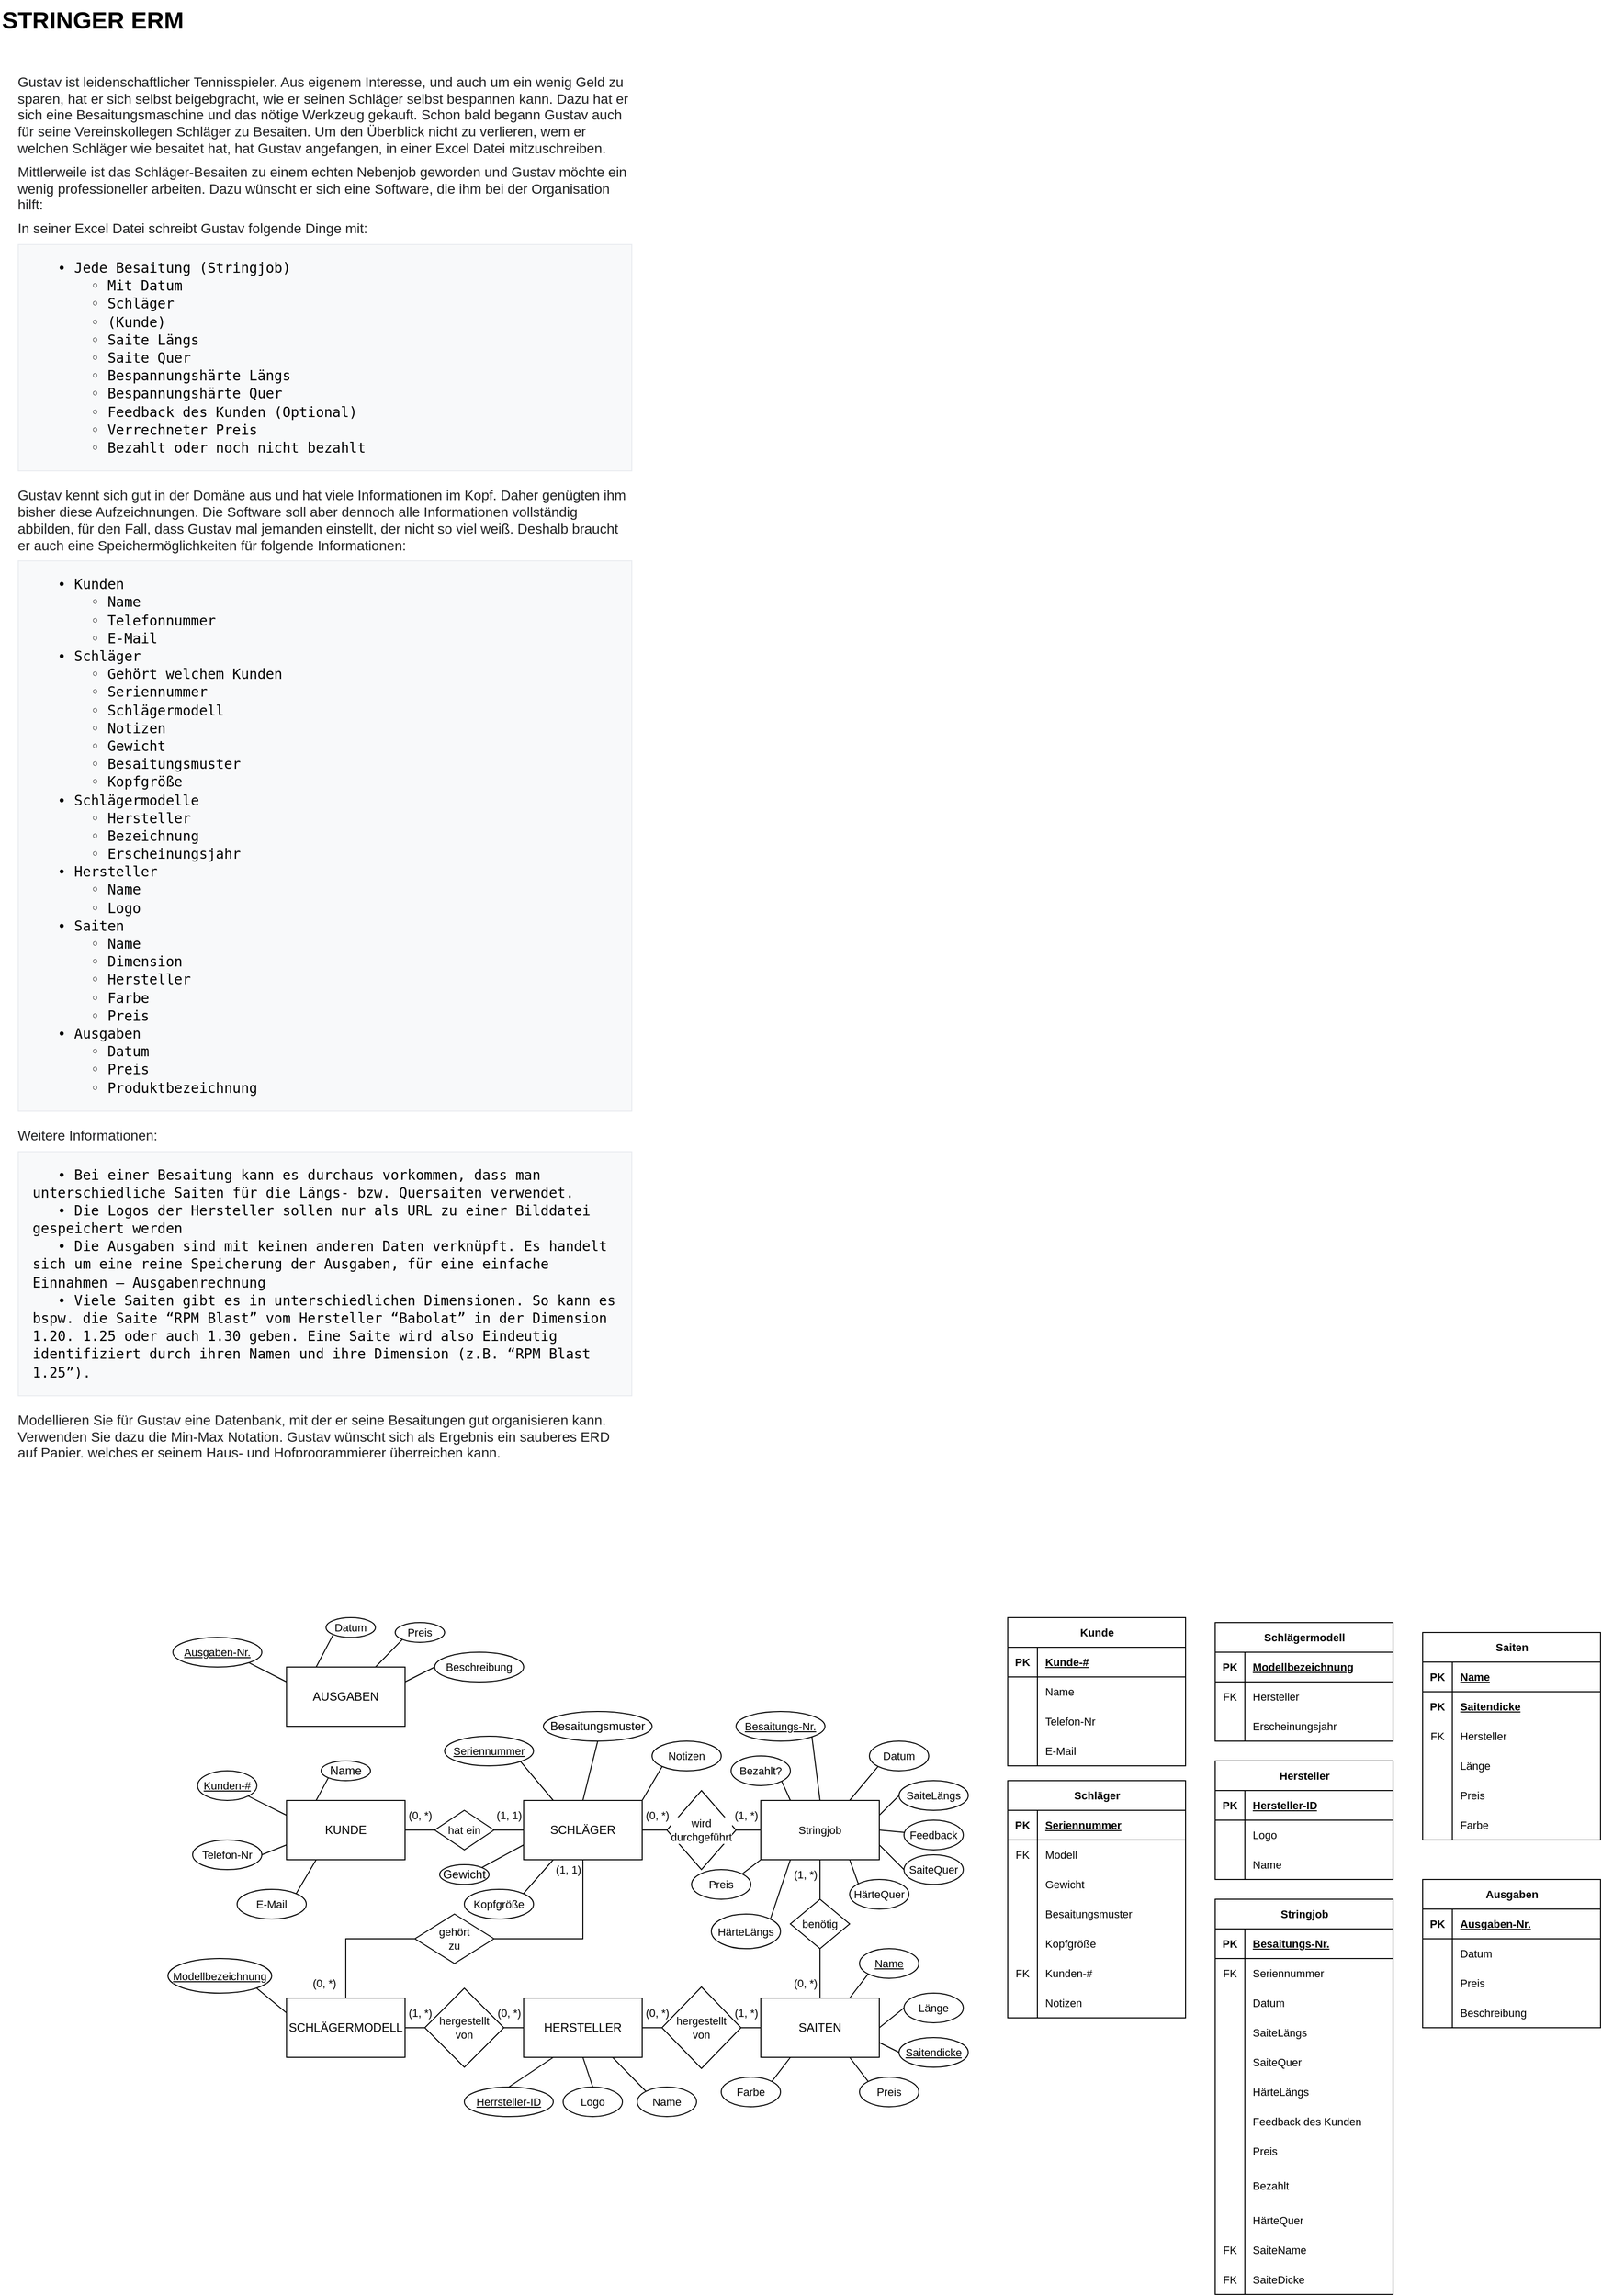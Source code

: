 <mxfile version="24.7.7">
  <diagram name="Seite-1" id="ijZx68QLBWRRkLDmMVue">
    <mxGraphModel dx="3161" dy="1989" grid="1" gridSize="10" guides="1" tooltips="1" connect="1" arrows="1" fold="1" page="1" pageScale="1" pageWidth="1654" pageHeight="1169" math="0" shadow="0">
      <root>
        <mxCell id="0" />
        <mxCell id="1" parent="0" />
        <mxCell id="lBwvXXVm8K2uGfDEL1Nn-1" value="&lt;h1 style=&quot;margin-top: 0px;&quot;&gt;STRINGER ERM&lt;/h1&gt;&lt;div style=&quot;box-sizing: border-box; position: relative; flex: 1 1 auto; padding: 1rem; color: rgb(33, 37, 41); font-family: Nunito, sans-serif; font-size: 14.4px;&quot; class=&quot;modal-body&quot;&gt;&lt;div style=&quot;box-sizing: border-box; margin-bottom: 0px;&quot; class=&quot;card-text&quot;&gt;&lt;p style=&quot;box-sizing: border-box; margin: 0.5em 0px; color: rgb(32, 33, 34); font-family: sans-serif; font-size: 14px;&quot;&gt;Gustav ist leidenschaftlicher Tennisspieler. Aus eigenem Interesse, und auch um ein wenig Geld zu sparen, hat er sich selbst beigebgracht, wie er seinen Schläger selbst bespannen kann. Dazu hat er sich eine Besaitungsmaschine und das nötige Werkzeug gekauft. Schon bald begann Gustav auch für seine Vereinskollegen Schläger zu Besaiten. Um den Überblick nicht zu verlieren, wem er welchen Schläger wie besaitet hat, hat Gustav angefangen, in einer Excel Datei mitzuschreiben.&lt;/p&gt;&lt;p style=&quot;box-sizing: border-box; margin: 0.5em 0px; color: rgb(32, 33, 34); font-family: sans-serif; font-size: 14px;&quot;&gt;Mittlerweile ist das Schläger-Besaiten zu einem echten Nebenjob geworden und Gustav möchte ein wenig professioneller arbeiten. Dazu wünscht er sich eine Software, die ihm bei der Organisation hilft:&lt;/p&gt;&lt;p style=&quot;box-sizing: border-box; margin: 0.5em 0px; color: rgb(32, 33, 34); font-family: sans-serif; font-size: 14px;&quot;&gt;In seiner Excel Datei schreibt Gustav folgende Dinge mit:&lt;/p&gt;&lt;pre style=&quot;box-sizing: border-box; font-family: monospace, monospace; font-size: 14px; direction: ltr; unicode-bidi: bidi-override; margin-top: 0px; margin-bottom: 1rem; overflow: hidden auto; line-height: 1.3; background-color: rgb(248, 249, 250); color: rgb(0, 0, 0); border: 1px solid rgb(234, 236, 240); padding: 1em; text-wrap: wrap; overflow-wrap: break-word;&quot;&gt;   • Jede Besaitung (Stringjob)&lt;br&gt;       ◦ Mit Datum&lt;br&gt;       ◦ Schläger&lt;br&gt;       ◦ (Kunde)&lt;br&gt;       ◦ Saite Längs&lt;br&gt;       ◦ Saite Quer&lt;br&gt;       ◦ Bespannungshärte Längs&lt;br&gt;       ◦ Bespannungshärte Quer&lt;br&gt;       ◦ Feedback des Kunden (Optional)&lt;br&gt;       ◦ Verrechneter Preis&lt;br&gt;       ◦ Bezahlt oder noch nicht bezahlt&lt;br&gt;&lt;/pre&gt;&lt;p style=&quot;box-sizing: border-box; margin: 0.5em 0px; color: rgb(32, 33, 34); font-family: sans-serif; font-size: 14px;&quot;&gt;Gustav kennt sich gut in der Domäne aus und hat viele Informationen im Kopf. Daher genügten ihm bisher diese Aufzeichnungen. Die Software soll aber dennoch alle Informationen vollständig abbilden, für den Fall, dass Gustav mal jemanden einstellt, der nicht so viel weiß. Deshalb braucht er auch eine Speichermöglichkeiten für folgende Informationen:&lt;/p&gt;&lt;pre style=&quot;box-sizing: border-box; font-family: monospace, monospace; font-size: 14px; direction: ltr; unicode-bidi: bidi-override; margin-top: 0px; margin-bottom: 1rem; overflow: hidden auto; line-height: 1.3; background-color: rgb(248, 249, 250); color: rgb(0, 0, 0); border: 1px solid rgb(234, 236, 240); padding: 1em; text-wrap: wrap; overflow-wrap: break-word;&quot;&gt;   • Kunden&lt;br&gt;       ◦ Name&lt;br&gt;       ◦ Telefonnummer&lt;br&gt;       ◦ E-Mail&lt;br&gt;   • Schläger&lt;br&gt;       ◦ Gehört welchem Kunden&lt;br&gt;       ◦ Seriennummer&lt;br&gt;       ◦ Schlägermodell&lt;br&gt;       ◦ Notizen&lt;br&gt;       ◦ Gewicht&lt;br&gt;       ◦ Besaitungsmuster&lt;br&gt;       ◦ Kopfgröße&lt;br&gt;   • Schlägermodelle&lt;br&gt;       ◦ Hersteller&lt;br&gt;       ◦ Bezeichnung&lt;br&gt;       ◦ Erscheinungsjahr&lt;br&gt;   • Hersteller&lt;br&gt;       ◦ Name&lt;br&gt;       ◦ Logo&lt;br&gt;   • Saiten&lt;br&gt;       ◦ Name&lt;br&gt;       ◦ Dimension&lt;br&gt;       ◦ Hersteller&lt;br&gt;       ◦ Farbe&lt;br&gt;       ◦ Preis&lt;br&gt;   • Ausgaben&lt;br&gt;       ◦ Datum&lt;br&gt;       ◦ Preis&lt;br&gt;       ◦ Produktbezeichnung&lt;br&gt;&lt;/pre&gt;&lt;p style=&quot;box-sizing: border-box; margin: 0.5em 0px; color: rgb(32, 33, 34); font-family: sans-serif; font-size: 14px;&quot;&gt;Weitere Informationen:&lt;/p&gt;&lt;pre style=&quot;box-sizing: border-box; font-family: monospace, monospace; font-size: 14px; direction: ltr; unicode-bidi: bidi-override; margin-top: 0px; margin-bottom: 1rem; overflow: hidden auto; line-height: 1.3; background-color: rgb(248, 249, 250); color: rgb(0, 0, 0); border: 1px solid rgb(234, 236, 240); padding: 1em; text-wrap: wrap; overflow-wrap: break-word;&quot;&gt;   • Bei einer Besaitung kann es durchaus vorkommen, dass man unterschiedliche Saiten für die Längs- bzw. Quersaiten verwendet. &lt;br&gt;   • Die Logos der Hersteller sollen nur als URL zu einer Bilddatei gespeichert werden&lt;br&gt;   • Die Ausgaben sind mit keinen anderen Daten verknüpft. Es handelt sich um eine reine Speicherung der Ausgaben, für eine einfache Einnahmen – Ausgabenrechnung&lt;br&gt;   • Viele Saiten gibt es in unterschiedlichen Dimensionen. So kann es bspw. die Saite “RPM Blast” vom Hersteller “Babolat” in der Dimension 1.20. 1.25 oder auch 1.30 geben. Eine Saite wird also Eindeutig identifiziert durch ihren Namen und ihre Dimension (z.B. “RPM Blast 1.25”).&lt;br&gt;&lt;/pre&gt;&lt;p style=&quot;box-sizing: border-box; margin: 0.5em 0px; color: rgb(32, 33, 34); font-family: sans-serif; font-size: 14px;&quot;&gt;Modellieren Sie für Gustav eine Datenbank, mit der er seine Besaitungen gut organisieren kann. Verwenden Sie dazu die Min-Max Notation. Gustav wünscht sich als Ergebnis ein sauberes ERD auf Papier, welches er seinem Haus- und Hofprogrammierer überreichen kann.&lt;/p&gt;&lt;/div&gt;&lt;/div&gt;" style="text;html=1;whiteSpace=wrap;overflow=hidden;rounded=0;" vertex="1" parent="1">
          <mxGeometry x="-1650" y="-302" width="656" height="1471" as="geometry" />
        </mxCell>
        <mxCell id="lBwvXXVm8K2uGfDEL1Nn-17" style="edgeStyle=none;shape=connector;rounded=0;orthogonalLoop=1;jettySize=auto;html=1;exitX=1;exitY=0.5;exitDx=0;exitDy=0;entryX=0;entryY=0.5;entryDx=0;entryDy=0;strokeColor=default;align=center;verticalAlign=middle;fontFamily=Helvetica;fontSize=11;fontColor=default;labelBackgroundColor=default;endArrow=none;" edge="1" parent="1" source="lBwvXXVm8K2uGfDEL1Nn-2" target="lBwvXXVm8K2uGfDEL1Nn-16">
          <mxGeometry relative="1" as="geometry">
            <mxPoint x="-1230" y="1550" as="targetPoint" />
          </mxGeometry>
        </mxCell>
        <mxCell id="lBwvXXVm8K2uGfDEL1Nn-2" value="KUNDE" style="rounded=0;whiteSpace=wrap;html=1;" vertex="1" parent="1">
          <mxGeometry x="-1360" y="1520" width="120" height="60" as="geometry" />
        </mxCell>
        <mxCell id="lBwvXXVm8K2uGfDEL1Nn-222" style="edgeStyle=none;shape=connector;rounded=0;orthogonalLoop=1;jettySize=auto;html=1;exitX=0;exitY=0.75;exitDx=0;exitDy=0;entryX=1;entryY=0;entryDx=0;entryDy=0;strokeColor=default;align=center;verticalAlign=middle;fontFamily=Helvetica;fontSize=11;fontColor=default;labelBackgroundColor=default;endArrow=none;" edge="1" parent="1" source="lBwvXXVm8K2uGfDEL1Nn-3" target="lBwvXXVm8K2uGfDEL1Nn-215">
          <mxGeometry relative="1" as="geometry" />
        </mxCell>
        <mxCell id="lBwvXXVm8K2uGfDEL1Nn-224" style="edgeStyle=none;shape=connector;rounded=0;orthogonalLoop=1;jettySize=auto;html=1;exitX=0.25;exitY=1;exitDx=0;exitDy=0;entryX=1;entryY=0;entryDx=0;entryDy=0;strokeColor=default;align=center;verticalAlign=middle;fontFamily=Helvetica;fontSize=11;fontColor=default;labelBackgroundColor=default;endArrow=none;" edge="1" parent="1" source="lBwvXXVm8K2uGfDEL1Nn-3" target="lBwvXXVm8K2uGfDEL1Nn-217">
          <mxGeometry relative="1" as="geometry" />
        </mxCell>
        <mxCell id="lBwvXXVm8K2uGfDEL1Nn-226" style="edgeStyle=none;shape=connector;rounded=0;orthogonalLoop=1;jettySize=auto;html=1;exitX=0.5;exitY=0;exitDx=0;exitDy=0;entryX=0.5;entryY=1;entryDx=0;entryDy=0;strokeColor=default;align=center;verticalAlign=middle;fontFamily=Helvetica;fontSize=11;fontColor=default;labelBackgroundColor=default;endArrow=none;" edge="1" parent="1" source="lBwvXXVm8K2uGfDEL1Nn-3" target="lBwvXXVm8K2uGfDEL1Nn-216">
          <mxGeometry relative="1" as="geometry" />
        </mxCell>
        <mxCell id="lBwvXXVm8K2uGfDEL1Nn-3" value="SCHLÄGER" style="rounded=0;whiteSpace=wrap;html=1;" vertex="1" parent="1">
          <mxGeometry x="-1120" y="1520" width="120" height="60" as="geometry" />
        </mxCell>
        <mxCell id="lBwvXXVm8K2uGfDEL1Nn-231" style="edgeStyle=none;shape=connector;rounded=0;orthogonalLoop=1;jettySize=auto;html=1;exitX=0;exitY=0.25;exitDx=0;exitDy=0;entryX=1;entryY=1;entryDx=0;entryDy=0;strokeColor=default;align=center;verticalAlign=middle;fontFamily=Helvetica;fontSize=11;fontColor=default;labelBackgroundColor=default;endArrow=none;" edge="1" parent="1" source="lBwvXXVm8K2uGfDEL1Nn-4" target="lBwvXXVm8K2uGfDEL1Nn-230">
          <mxGeometry relative="1" as="geometry" />
        </mxCell>
        <mxCell id="lBwvXXVm8K2uGfDEL1Nn-4" value="SCHLÄGERMODELL" style="rounded=0;whiteSpace=wrap;html=1;" vertex="1" parent="1">
          <mxGeometry x="-1360" y="1720" width="120" height="60" as="geometry" />
        </mxCell>
        <mxCell id="lBwvXXVm8K2uGfDEL1Nn-234" style="edgeStyle=none;shape=connector;rounded=0;orthogonalLoop=1;jettySize=auto;html=1;exitX=0.25;exitY=1;exitDx=0;exitDy=0;entryX=0.5;entryY=0;entryDx=0;entryDy=0;strokeColor=default;align=center;verticalAlign=middle;fontFamily=Helvetica;fontSize=11;fontColor=default;labelBackgroundColor=default;endArrow=none;" edge="1" parent="1" source="lBwvXXVm8K2uGfDEL1Nn-5" target="lBwvXXVm8K2uGfDEL1Nn-232">
          <mxGeometry relative="1" as="geometry" />
        </mxCell>
        <mxCell id="lBwvXXVm8K2uGfDEL1Nn-235" style="edgeStyle=none;shape=connector;rounded=0;orthogonalLoop=1;jettySize=auto;html=1;exitX=0.5;exitY=1;exitDx=0;exitDy=0;entryX=0.5;entryY=0;entryDx=0;entryDy=0;strokeColor=default;align=center;verticalAlign=middle;fontFamily=Helvetica;fontSize=11;fontColor=default;labelBackgroundColor=default;endArrow=none;" edge="1" parent="1" source="lBwvXXVm8K2uGfDEL1Nn-5" target="lBwvXXVm8K2uGfDEL1Nn-233">
          <mxGeometry relative="1" as="geometry" />
        </mxCell>
        <mxCell id="lBwvXXVm8K2uGfDEL1Nn-237" style="edgeStyle=none;shape=connector;rounded=0;orthogonalLoop=1;jettySize=auto;html=1;exitX=0.75;exitY=1;exitDx=0;exitDy=0;entryX=0;entryY=0;entryDx=0;entryDy=0;strokeColor=default;align=center;verticalAlign=middle;fontFamily=Helvetica;fontSize=11;fontColor=default;labelBackgroundColor=default;endArrow=none;" edge="1" parent="1" source="lBwvXXVm8K2uGfDEL1Nn-5" target="lBwvXXVm8K2uGfDEL1Nn-236">
          <mxGeometry relative="1" as="geometry" />
        </mxCell>
        <mxCell id="lBwvXXVm8K2uGfDEL1Nn-5" value="HERSTELLER" style="rounded=0;whiteSpace=wrap;html=1;" vertex="1" parent="1">
          <mxGeometry x="-1120" y="1720" width="120" height="60" as="geometry" />
        </mxCell>
        <mxCell id="lBwvXXVm8K2uGfDEL1Nn-271" style="edgeStyle=none;shape=connector;rounded=0;orthogonalLoop=1;jettySize=auto;html=1;exitX=1;exitY=0.75;exitDx=0;exitDy=0;entryX=0;entryY=0.5;entryDx=0;entryDy=0;strokeColor=default;align=center;verticalAlign=middle;fontFamily=Helvetica;fontSize=11;fontColor=default;labelBackgroundColor=default;endArrow=none;" edge="1" parent="1" source="lBwvXXVm8K2uGfDEL1Nn-6" target="lBwvXXVm8K2uGfDEL1Nn-270">
          <mxGeometry relative="1" as="geometry" />
        </mxCell>
        <mxCell id="lBwvXXVm8K2uGfDEL1Nn-6" value="SAITEN" style="rounded=0;whiteSpace=wrap;html=1;" vertex="1" parent="1">
          <mxGeometry x="-880" y="1720" width="120" height="60" as="geometry" />
        </mxCell>
        <mxCell id="lBwvXXVm8K2uGfDEL1Nn-7" value="AUSGABEN" style="rounded=0;whiteSpace=wrap;html=1;" vertex="1" parent="1">
          <mxGeometry x="-1360" y="1385" width="120" height="60" as="geometry" />
        </mxCell>
        <mxCell id="lBwvXXVm8K2uGfDEL1Nn-8" value="Name" style="ellipse;whiteSpace=wrap;html=1;" vertex="1" parent="1">
          <mxGeometry x="-1325" y="1480" width="50" height="20" as="geometry" />
        </mxCell>
        <mxCell id="lBwvXXVm8K2uGfDEL1Nn-9" value="" style="endArrow=none;html=1;rounded=0;entryX=0;entryY=1;entryDx=0;entryDy=0;exitX=0.25;exitY=0;exitDx=0;exitDy=0;" edge="1" parent="1" source="lBwvXXVm8K2uGfDEL1Nn-2" target="lBwvXXVm8K2uGfDEL1Nn-8">
          <mxGeometry width="50" height="50" relative="1" as="geometry">
            <mxPoint x="-1490" y="1590" as="sourcePoint" />
            <mxPoint x="-1440" y="1540" as="targetPoint" />
          </mxGeometry>
        </mxCell>
        <mxCell id="lBwvXXVm8K2uGfDEL1Nn-11" style="edgeStyle=none;shape=connector;rounded=0;orthogonalLoop=1;jettySize=auto;html=1;exitX=1;exitY=1;exitDx=0;exitDy=0;entryX=0;entryY=0.25;entryDx=0;entryDy=0;strokeColor=default;align=center;verticalAlign=middle;fontFamily=Helvetica;fontSize=11;fontColor=default;labelBackgroundColor=default;endArrow=none;" edge="1" parent="1" source="lBwvXXVm8K2uGfDEL1Nn-10" target="lBwvXXVm8K2uGfDEL1Nn-2">
          <mxGeometry relative="1" as="geometry" />
        </mxCell>
        <mxCell id="lBwvXXVm8K2uGfDEL1Nn-10" value="&lt;u&gt;Kunden-#&lt;/u&gt;" style="ellipse;whiteSpace=wrap;html=1;fontFamily=Helvetica;fontSize=11;fontColor=default;labelBackgroundColor=default;" vertex="1" parent="1">
          <mxGeometry x="-1450" y="1490" width="60" height="30" as="geometry" />
        </mxCell>
        <mxCell id="lBwvXXVm8K2uGfDEL1Nn-13" style="edgeStyle=none;shape=connector;rounded=0;orthogonalLoop=1;jettySize=auto;html=1;exitX=1;exitY=0.5;exitDx=0;exitDy=0;entryX=0;entryY=0.75;entryDx=0;entryDy=0;strokeColor=default;align=center;verticalAlign=middle;fontFamily=Helvetica;fontSize=11;fontColor=default;labelBackgroundColor=default;endArrow=none;" edge="1" parent="1" source="lBwvXXVm8K2uGfDEL1Nn-12" target="lBwvXXVm8K2uGfDEL1Nn-2">
          <mxGeometry relative="1" as="geometry" />
        </mxCell>
        <mxCell id="lBwvXXVm8K2uGfDEL1Nn-12" value="Telefon-Nr" style="ellipse;whiteSpace=wrap;html=1;strokeColor=default;align=center;verticalAlign=middle;fontFamily=Helvetica;fontSize=11;fontColor=default;labelBackgroundColor=default;fillColor=default;" vertex="1" parent="1">
          <mxGeometry x="-1455" y="1560" width="70" height="30" as="geometry" />
        </mxCell>
        <mxCell id="lBwvXXVm8K2uGfDEL1Nn-15" style="edgeStyle=none;shape=connector;rounded=0;orthogonalLoop=1;jettySize=auto;html=1;exitX=1;exitY=0;exitDx=0;exitDy=0;entryX=0.25;entryY=1;entryDx=0;entryDy=0;strokeColor=default;align=center;verticalAlign=middle;fontFamily=Helvetica;fontSize=11;fontColor=default;labelBackgroundColor=default;endArrow=none;" edge="1" parent="1" source="lBwvXXVm8K2uGfDEL1Nn-14" target="lBwvXXVm8K2uGfDEL1Nn-2">
          <mxGeometry relative="1" as="geometry" />
        </mxCell>
        <mxCell id="lBwvXXVm8K2uGfDEL1Nn-14" value="E-Mail" style="ellipse;whiteSpace=wrap;html=1;strokeColor=default;align=center;verticalAlign=middle;fontFamily=Helvetica;fontSize=11;fontColor=default;labelBackgroundColor=default;fillColor=default;" vertex="1" parent="1">
          <mxGeometry x="-1410" y="1610" width="70" height="30" as="geometry" />
        </mxCell>
        <mxCell id="lBwvXXVm8K2uGfDEL1Nn-18" style="edgeStyle=none;shape=connector;rounded=0;orthogonalLoop=1;jettySize=auto;html=1;exitX=1;exitY=0.5;exitDx=0;exitDy=0;entryX=0;entryY=0.5;entryDx=0;entryDy=0;strokeColor=default;align=center;verticalAlign=middle;fontFamily=Helvetica;fontSize=11;fontColor=default;labelBackgroundColor=default;endArrow=none;" edge="1" parent="1" source="lBwvXXVm8K2uGfDEL1Nn-16" target="lBwvXXVm8K2uGfDEL1Nn-3">
          <mxGeometry relative="1" as="geometry">
            <mxPoint x="-1140" y="1550" as="targetPoint" />
          </mxGeometry>
        </mxCell>
        <mxCell id="lBwvXXVm8K2uGfDEL1Nn-16" value="hat ein" style="rhombus;whiteSpace=wrap;html=1;strokeColor=default;align=center;verticalAlign=middle;fontFamily=Helvetica;fontSize=11;fontColor=default;labelBackgroundColor=default;fillColor=default;" vertex="1" parent="1">
          <mxGeometry x="-1210" y="1530" width="60" height="40" as="geometry" />
        </mxCell>
        <mxCell id="lBwvXXVm8K2uGfDEL1Nn-20" style="edgeStyle=none;shape=connector;rounded=0;orthogonalLoop=1;jettySize=auto;html=1;exitX=0;exitY=0.5;exitDx=0;exitDy=0;entryX=0.5;entryY=0;entryDx=0;entryDy=0;strokeColor=default;align=center;verticalAlign=middle;fontFamily=Helvetica;fontSize=11;fontColor=default;labelBackgroundColor=default;endArrow=none;" edge="1" parent="1" source="lBwvXXVm8K2uGfDEL1Nn-19" target="lBwvXXVm8K2uGfDEL1Nn-4">
          <mxGeometry relative="1" as="geometry">
            <mxPoint x="-1230" y="1680" as="sourcePoint" />
            <Array as="points">
              <mxPoint x="-1300" y="1660" />
            </Array>
          </mxGeometry>
        </mxCell>
        <mxCell id="lBwvXXVm8K2uGfDEL1Nn-27" style="edgeStyle=none;shape=connector;rounded=0;orthogonalLoop=1;jettySize=auto;html=1;exitX=1;exitY=0.5;exitDx=0;exitDy=0;entryX=0.5;entryY=1;entryDx=0;entryDy=0;strokeColor=default;align=center;verticalAlign=middle;fontFamily=Helvetica;fontSize=11;fontColor=default;labelBackgroundColor=default;endArrow=none;" edge="1" parent="1" source="lBwvXXVm8K2uGfDEL1Nn-19" target="lBwvXXVm8K2uGfDEL1Nn-3">
          <mxGeometry relative="1" as="geometry">
            <mxPoint x="-1110" y="1580" as="targetPoint" />
            <Array as="points">
              <mxPoint x="-1060" y="1660" />
            </Array>
          </mxGeometry>
        </mxCell>
        <mxCell id="lBwvXXVm8K2uGfDEL1Nn-19" value="gehört&lt;br&gt;zu" style="rhombus;whiteSpace=wrap;html=1;strokeColor=default;align=center;verticalAlign=middle;fontFamily=Helvetica;fontSize=11;fontColor=default;labelBackgroundColor=default;fillColor=default;" vertex="1" parent="1">
          <mxGeometry x="-1230" y="1635" width="80" height="50" as="geometry" />
        </mxCell>
        <mxCell id="lBwvXXVm8K2uGfDEL1Nn-22" style="edgeStyle=none;shape=connector;rounded=0;orthogonalLoop=1;jettySize=auto;html=1;exitX=1;exitY=0.5;exitDx=0;exitDy=0;entryX=0;entryY=0.5;entryDx=0;entryDy=0;strokeColor=default;align=center;verticalAlign=middle;fontFamily=Helvetica;fontSize=11;fontColor=default;labelBackgroundColor=default;endArrow=none;" edge="1" parent="1" source="lBwvXXVm8K2uGfDEL1Nn-21">
          <mxGeometry relative="1" as="geometry">
            <mxPoint x="-1140" y="1750" as="targetPoint" />
          </mxGeometry>
        </mxCell>
        <mxCell id="lBwvXXVm8K2uGfDEL1Nn-23" style="edgeStyle=none;shape=connector;rounded=0;orthogonalLoop=1;jettySize=auto;html=1;exitX=0;exitY=0.5;exitDx=0;exitDy=0;entryX=1;entryY=0.5;entryDx=0;entryDy=0;strokeColor=default;align=center;verticalAlign=middle;fontFamily=Helvetica;fontSize=11;fontColor=default;labelBackgroundColor=default;endArrow=none;" edge="1" parent="1" target="lBwvXXVm8K2uGfDEL1Nn-4">
          <mxGeometry relative="1" as="geometry">
            <mxPoint x="-1230" y="1750" as="sourcePoint" />
          </mxGeometry>
        </mxCell>
        <mxCell id="lBwvXXVm8K2uGfDEL1Nn-136" value="" style="edgeStyle=none;shape=connector;rounded=0;orthogonalLoop=1;jettySize=auto;html=1;strokeColor=default;align=center;verticalAlign=middle;fontFamily=Helvetica;fontSize=11;fontColor=default;labelBackgroundColor=default;endArrow=none;" edge="1" parent="1" source="lBwvXXVm8K2uGfDEL1Nn-21" target="lBwvXXVm8K2uGfDEL1Nn-4">
          <mxGeometry relative="1" as="geometry" />
        </mxCell>
        <mxCell id="lBwvXXVm8K2uGfDEL1Nn-137" value="" style="edgeStyle=none;shape=connector;rounded=0;orthogonalLoop=1;jettySize=auto;html=1;strokeColor=default;align=center;verticalAlign=middle;fontFamily=Helvetica;fontSize=11;fontColor=default;labelBackgroundColor=default;endArrow=none;" edge="1" parent="1" source="lBwvXXVm8K2uGfDEL1Nn-21" target="lBwvXXVm8K2uGfDEL1Nn-5">
          <mxGeometry relative="1" as="geometry" />
        </mxCell>
        <mxCell id="lBwvXXVm8K2uGfDEL1Nn-21" value="hergestellt&lt;br&gt;von" style="rhombus;whiteSpace=wrap;html=1;strokeColor=default;align=center;verticalAlign=middle;fontFamily=Helvetica;fontSize=11;fontColor=default;labelBackgroundColor=default;fillColor=default;" vertex="1" parent="1">
          <mxGeometry x="-1220" y="1710" width="80" height="80" as="geometry" />
        </mxCell>
        <mxCell id="lBwvXXVm8K2uGfDEL1Nn-25" style="edgeStyle=none;shape=connector;rounded=0;orthogonalLoop=1;jettySize=auto;html=1;exitX=1;exitY=0.5;exitDx=0;exitDy=0;entryX=0;entryY=0.5;entryDx=0;entryDy=0;strokeColor=default;align=center;verticalAlign=middle;fontFamily=Helvetica;fontSize=11;fontColor=default;labelBackgroundColor=default;endArrow=none;" edge="1" parent="1" source="lBwvXXVm8K2uGfDEL1Nn-24" target="lBwvXXVm8K2uGfDEL1Nn-6">
          <mxGeometry relative="1" as="geometry" />
        </mxCell>
        <mxCell id="lBwvXXVm8K2uGfDEL1Nn-26" style="edgeStyle=none;shape=connector;rounded=0;orthogonalLoop=1;jettySize=auto;html=1;exitX=0;exitY=0.5;exitDx=0;exitDy=0;entryX=1;entryY=0.5;entryDx=0;entryDy=0;strokeColor=default;align=center;verticalAlign=middle;fontFamily=Helvetica;fontSize=11;fontColor=default;labelBackgroundColor=default;endArrow=none;" edge="1" parent="1" source="lBwvXXVm8K2uGfDEL1Nn-24" target="lBwvXXVm8K2uGfDEL1Nn-5">
          <mxGeometry relative="1" as="geometry" />
        </mxCell>
        <mxCell id="lBwvXXVm8K2uGfDEL1Nn-24" value="hergestellt&lt;br&gt;von" style="rhombus;whiteSpace=wrap;html=1;strokeColor=default;align=center;verticalAlign=middle;fontFamily=Helvetica;fontSize=11;fontColor=default;labelBackgroundColor=default;fillColor=default;" vertex="1" parent="1">
          <mxGeometry x="-980" y="1708.75" width="80" height="82.5" as="geometry" />
        </mxCell>
        <mxCell id="lBwvXXVm8K2uGfDEL1Nn-34" value="Kunde" style="shape=table;startSize=30;container=1;collapsible=1;childLayout=tableLayout;fixedRows=1;rowLines=0;fontStyle=1;align=center;resizeLast=1;html=1;strokeColor=default;verticalAlign=middle;fontFamily=Helvetica;fontSize=11;fontColor=default;labelBackgroundColor=default;fillColor=default;" vertex="1" parent="1">
          <mxGeometry x="-630" y="1335" width="180" height="150" as="geometry" />
        </mxCell>
        <mxCell id="lBwvXXVm8K2uGfDEL1Nn-35" value="" style="shape=tableRow;horizontal=0;startSize=0;swimlaneHead=0;swimlaneBody=0;fillColor=none;collapsible=0;dropTarget=0;points=[[0,0.5],[1,0.5]];portConstraint=eastwest;top=0;left=0;right=0;bottom=1;strokeColor=default;align=center;verticalAlign=middle;fontFamily=Helvetica;fontSize=11;fontColor=default;labelBackgroundColor=default;" vertex="1" parent="lBwvXXVm8K2uGfDEL1Nn-34">
          <mxGeometry y="30" width="180" height="30" as="geometry" />
        </mxCell>
        <mxCell id="lBwvXXVm8K2uGfDEL1Nn-36" value="PK" style="shape=partialRectangle;connectable=0;fillColor=none;top=0;left=0;bottom=0;right=0;fontStyle=1;overflow=hidden;whiteSpace=wrap;html=1;strokeColor=default;align=center;verticalAlign=middle;fontFamily=Helvetica;fontSize=11;fontColor=default;labelBackgroundColor=default;" vertex="1" parent="lBwvXXVm8K2uGfDEL1Nn-35">
          <mxGeometry width="30" height="30" as="geometry">
            <mxRectangle width="30" height="30" as="alternateBounds" />
          </mxGeometry>
        </mxCell>
        <mxCell id="lBwvXXVm8K2uGfDEL1Nn-37" value="Kunde-#" style="shape=partialRectangle;connectable=0;fillColor=none;top=0;left=0;bottom=0;right=0;align=left;spacingLeft=6;fontStyle=5;overflow=hidden;whiteSpace=wrap;html=1;strokeColor=default;verticalAlign=middle;fontFamily=Helvetica;fontSize=11;fontColor=default;labelBackgroundColor=default;" vertex="1" parent="lBwvXXVm8K2uGfDEL1Nn-35">
          <mxGeometry x="30" width="150" height="30" as="geometry">
            <mxRectangle width="150" height="30" as="alternateBounds" />
          </mxGeometry>
        </mxCell>
        <mxCell id="lBwvXXVm8K2uGfDEL1Nn-38" value="" style="shape=tableRow;horizontal=0;startSize=0;swimlaneHead=0;swimlaneBody=0;fillColor=none;collapsible=0;dropTarget=0;points=[[0,0.5],[1,0.5]];portConstraint=eastwest;top=0;left=0;right=0;bottom=0;strokeColor=default;align=center;verticalAlign=middle;fontFamily=Helvetica;fontSize=11;fontColor=default;labelBackgroundColor=default;" vertex="1" parent="lBwvXXVm8K2uGfDEL1Nn-34">
          <mxGeometry y="60" width="180" height="30" as="geometry" />
        </mxCell>
        <mxCell id="lBwvXXVm8K2uGfDEL1Nn-39" value="" style="shape=partialRectangle;connectable=0;fillColor=none;top=0;left=0;bottom=0;right=0;editable=1;overflow=hidden;whiteSpace=wrap;html=1;strokeColor=default;align=center;verticalAlign=middle;fontFamily=Helvetica;fontSize=11;fontColor=default;labelBackgroundColor=default;" vertex="1" parent="lBwvXXVm8K2uGfDEL1Nn-38">
          <mxGeometry width="30" height="30" as="geometry">
            <mxRectangle width="30" height="30" as="alternateBounds" />
          </mxGeometry>
        </mxCell>
        <mxCell id="lBwvXXVm8K2uGfDEL1Nn-40" value="Name" style="shape=partialRectangle;connectable=0;fillColor=none;top=0;left=0;bottom=0;right=0;align=left;spacingLeft=6;overflow=hidden;whiteSpace=wrap;html=1;strokeColor=default;verticalAlign=middle;fontFamily=Helvetica;fontSize=11;fontColor=default;labelBackgroundColor=default;" vertex="1" parent="lBwvXXVm8K2uGfDEL1Nn-38">
          <mxGeometry x="30" width="150" height="30" as="geometry">
            <mxRectangle width="150" height="30" as="alternateBounds" />
          </mxGeometry>
        </mxCell>
        <mxCell id="lBwvXXVm8K2uGfDEL1Nn-41" value="" style="shape=tableRow;horizontal=0;startSize=0;swimlaneHead=0;swimlaneBody=0;fillColor=none;collapsible=0;dropTarget=0;points=[[0,0.5],[1,0.5]];portConstraint=eastwest;top=0;left=0;right=0;bottom=0;strokeColor=default;align=center;verticalAlign=middle;fontFamily=Helvetica;fontSize=11;fontColor=default;labelBackgroundColor=default;" vertex="1" parent="lBwvXXVm8K2uGfDEL1Nn-34">
          <mxGeometry y="90" width="180" height="30" as="geometry" />
        </mxCell>
        <mxCell id="lBwvXXVm8K2uGfDEL1Nn-42" value="" style="shape=partialRectangle;connectable=0;fillColor=none;top=0;left=0;bottom=0;right=0;editable=1;overflow=hidden;whiteSpace=wrap;html=1;strokeColor=default;align=center;verticalAlign=middle;fontFamily=Helvetica;fontSize=11;fontColor=default;labelBackgroundColor=default;" vertex="1" parent="lBwvXXVm8K2uGfDEL1Nn-41">
          <mxGeometry width="30" height="30" as="geometry">
            <mxRectangle width="30" height="30" as="alternateBounds" />
          </mxGeometry>
        </mxCell>
        <mxCell id="lBwvXXVm8K2uGfDEL1Nn-43" value="Telefon-Nr" style="shape=partialRectangle;connectable=0;fillColor=none;top=0;left=0;bottom=0;right=0;align=left;spacingLeft=6;overflow=hidden;whiteSpace=wrap;html=1;strokeColor=default;verticalAlign=middle;fontFamily=Helvetica;fontSize=11;fontColor=default;labelBackgroundColor=default;" vertex="1" parent="lBwvXXVm8K2uGfDEL1Nn-41">
          <mxGeometry x="30" width="150" height="30" as="geometry">
            <mxRectangle width="150" height="30" as="alternateBounds" />
          </mxGeometry>
        </mxCell>
        <mxCell id="lBwvXXVm8K2uGfDEL1Nn-44" value="" style="shape=tableRow;horizontal=0;startSize=0;swimlaneHead=0;swimlaneBody=0;fillColor=none;collapsible=0;dropTarget=0;points=[[0,0.5],[1,0.5]];portConstraint=eastwest;top=0;left=0;right=0;bottom=0;strokeColor=default;align=center;verticalAlign=middle;fontFamily=Helvetica;fontSize=11;fontColor=default;labelBackgroundColor=default;" vertex="1" parent="lBwvXXVm8K2uGfDEL1Nn-34">
          <mxGeometry y="120" width="180" height="30" as="geometry" />
        </mxCell>
        <mxCell id="lBwvXXVm8K2uGfDEL1Nn-45" value="" style="shape=partialRectangle;connectable=0;fillColor=none;top=0;left=0;bottom=0;right=0;editable=1;overflow=hidden;whiteSpace=wrap;html=1;strokeColor=default;align=center;verticalAlign=middle;fontFamily=Helvetica;fontSize=11;fontColor=default;labelBackgroundColor=default;" vertex="1" parent="lBwvXXVm8K2uGfDEL1Nn-44">
          <mxGeometry width="30" height="30" as="geometry">
            <mxRectangle width="30" height="30" as="alternateBounds" />
          </mxGeometry>
        </mxCell>
        <mxCell id="lBwvXXVm8K2uGfDEL1Nn-46" value="E-Mail" style="shape=partialRectangle;connectable=0;fillColor=none;top=0;left=0;bottom=0;right=0;align=left;spacingLeft=6;overflow=hidden;whiteSpace=wrap;html=1;strokeColor=default;verticalAlign=middle;fontFamily=Helvetica;fontSize=11;fontColor=default;labelBackgroundColor=default;" vertex="1" parent="lBwvXXVm8K2uGfDEL1Nn-44">
          <mxGeometry x="30" width="150" height="30" as="geometry">
            <mxRectangle width="150" height="30" as="alternateBounds" />
          </mxGeometry>
        </mxCell>
        <mxCell id="lBwvXXVm8K2uGfDEL1Nn-47" value="Schläger" style="shape=table;startSize=30;container=1;collapsible=1;childLayout=tableLayout;fixedRows=1;rowLines=0;fontStyle=1;align=center;resizeLast=1;html=1;strokeColor=default;verticalAlign=middle;fontFamily=Helvetica;fontSize=11;fontColor=default;labelBackgroundColor=default;fillColor=default;" vertex="1" parent="1">
          <mxGeometry x="-630" y="1500" width="180" height="240" as="geometry" />
        </mxCell>
        <mxCell id="lBwvXXVm8K2uGfDEL1Nn-48" value="" style="shape=tableRow;horizontal=0;startSize=0;swimlaneHead=0;swimlaneBody=0;fillColor=none;collapsible=0;dropTarget=0;points=[[0,0.5],[1,0.5]];portConstraint=eastwest;top=0;left=0;right=0;bottom=1;strokeColor=default;align=center;verticalAlign=middle;fontFamily=Helvetica;fontSize=11;fontColor=default;labelBackgroundColor=default;" vertex="1" parent="lBwvXXVm8K2uGfDEL1Nn-47">
          <mxGeometry y="30" width="180" height="30" as="geometry" />
        </mxCell>
        <mxCell id="lBwvXXVm8K2uGfDEL1Nn-49" value="PK" style="shape=partialRectangle;connectable=0;fillColor=none;top=0;left=0;bottom=0;right=0;fontStyle=1;overflow=hidden;whiteSpace=wrap;html=1;strokeColor=default;align=center;verticalAlign=middle;fontFamily=Helvetica;fontSize=11;fontColor=default;labelBackgroundColor=default;" vertex="1" parent="lBwvXXVm8K2uGfDEL1Nn-48">
          <mxGeometry width="30" height="30" as="geometry">
            <mxRectangle width="30" height="30" as="alternateBounds" />
          </mxGeometry>
        </mxCell>
        <mxCell id="lBwvXXVm8K2uGfDEL1Nn-50" value="Seriennummer" style="shape=partialRectangle;connectable=0;fillColor=none;top=0;left=0;bottom=0;right=0;align=left;spacingLeft=6;fontStyle=5;overflow=hidden;whiteSpace=wrap;html=1;strokeColor=default;verticalAlign=middle;fontFamily=Helvetica;fontSize=11;fontColor=default;labelBackgroundColor=default;" vertex="1" parent="lBwvXXVm8K2uGfDEL1Nn-48">
          <mxGeometry x="30" width="150" height="30" as="geometry">
            <mxRectangle width="150" height="30" as="alternateBounds" />
          </mxGeometry>
        </mxCell>
        <mxCell id="lBwvXXVm8K2uGfDEL1Nn-51" value="" style="shape=tableRow;horizontal=0;startSize=0;swimlaneHead=0;swimlaneBody=0;fillColor=none;collapsible=0;dropTarget=0;points=[[0,0.5],[1,0.5]];portConstraint=eastwest;top=0;left=0;right=0;bottom=0;strokeColor=default;align=center;verticalAlign=middle;fontFamily=Helvetica;fontSize=11;fontColor=default;labelBackgroundColor=default;" vertex="1" parent="lBwvXXVm8K2uGfDEL1Nn-47">
          <mxGeometry y="60" width="180" height="30" as="geometry" />
        </mxCell>
        <mxCell id="lBwvXXVm8K2uGfDEL1Nn-52" value="FK" style="shape=partialRectangle;connectable=0;fillColor=none;top=0;left=0;bottom=0;right=0;editable=1;overflow=hidden;whiteSpace=wrap;html=1;strokeColor=default;align=center;verticalAlign=middle;fontFamily=Helvetica;fontSize=11;fontColor=default;labelBackgroundColor=default;" vertex="1" parent="lBwvXXVm8K2uGfDEL1Nn-51">
          <mxGeometry width="30" height="30" as="geometry">
            <mxRectangle width="30" height="30" as="alternateBounds" />
          </mxGeometry>
        </mxCell>
        <mxCell id="lBwvXXVm8K2uGfDEL1Nn-53" value="Modell" style="shape=partialRectangle;connectable=0;fillColor=none;top=0;left=0;bottom=0;right=0;align=left;spacingLeft=6;overflow=hidden;whiteSpace=wrap;html=1;strokeColor=default;verticalAlign=middle;fontFamily=Helvetica;fontSize=11;fontColor=default;labelBackgroundColor=default;" vertex="1" parent="lBwvXXVm8K2uGfDEL1Nn-51">
          <mxGeometry x="30" width="150" height="30" as="geometry">
            <mxRectangle width="150" height="30" as="alternateBounds" />
          </mxGeometry>
        </mxCell>
        <mxCell id="lBwvXXVm8K2uGfDEL1Nn-54" value="" style="shape=tableRow;horizontal=0;startSize=0;swimlaneHead=0;swimlaneBody=0;fillColor=none;collapsible=0;dropTarget=0;points=[[0,0.5],[1,0.5]];portConstraint=eastwest;top=0;left=0;right=0;bottom=0;strokeColor=default;align=center;verticalAlign=middle;fontFamily=Helvetica;fontSize=11;fontColor=default;labelBackgroundColor=default;" vertex="1" parent="lBwvXXVm8K2uGfDEL1Nn-47">
          <mxGeometry y="90" width="180" height="30" as="geometry" />
        </mxCell>
        <mxCell id="lBwvXXVm8K2uGfDEL1Nn-55" value="" style="shape=partialRectangle;connectable=0;fillColor=none;top=0;left=0;bottom=0;right=0;editable=1;overflow=hidden;whiteSpace=wrap;html=1;strokeColor=default;align=center;verticalAlign=middle;fontFamily=Helvetica;fontSize=11;fontColor=default;labelBackgroundColor=default;" vertex="1" parent="lBwvXXVm8K2uGfDEL1Nn-54">
          <mxGeometry width="30" height="30" as="geometry">
            <mxRectangle width="30" height="30" as="alternateBounds" />
          </mxGeometry>
        </mxCell>
        <mxCell id="lBwvXXVm8K2uGfDEL1Nn-56" value="Gewicht" style="shape=partialRectangle;connectable=0;fillColor=none;top=0;left=0;bottom=0;right=0;align=left;spacingLeft=6;overflow=hidden;whiteSpace=wrap;html=1;strokeColor=default;verticalAlign=middle;fontFamily=Helvetica;fontSize=11;fontColor=default;labelBackgroundColor=default;" vertex="1" parent="lBwvXXVm8K2uGfDEL1Nn-54">
          <mxGeometry x="30" width="150" height="30" as="geometry">
            <mxRectangle width="150" height="30" as="alternateBounds" />
          </mxGeometry>
        </mxCell>
        <mxCell id="lBwvXXVm8K2uGfDEL1Nn-57" value="" style="shape=tableRow;horizontal=0;startSize=0;swimlaneHead=0;swimlaneBody=0;fillColor=none;collapsible=0;dropTarget=0;points=[[0,0.5],[1,0.5]];portConstraint=eastwest;top=0;left=0;right=0;bottom=0;strokeColor=default;align=center;verticalAlign=middle;fontFamily=Helvetica;fontSize=11;fontColor=default;labelBackgroundColor=default;" vertex="1" parent="lBwvXXVm8K2uGfDEL1Nn-47">
          <mxGeometry y="120" width="180" height="30" as="geometry" />
        </mxCell>
        <mxCell id="lBwvXXVm8K2uGfDEL1Nn-58" value="" style="shape=partialRectangle;connectable=0;fillColor=none;top=0;left=0;bottom=0;right=0;editable=1;overflow=hidden;whiteSpace=wrap;html=1;strokeColor=default;align=center;verticalAlign=middle;fontFamily=Helvetica;fontSize=11;fontColor=default;labelBackgroundColor=default;" vertex="1" parent="lBwvXXVm8K2uGfDEL1Nn-57">
          <mxGeometry width="30" height="30" as="geometry">
            <mxRectangle width="30" height="30" as="alternateBounds" />
          </mxGeometry>
        </mxCell>
        <mxCell id="lBwvXXVm8K2uGfDEL1Nn-59" value="Besaitungsmuster" style="shape=partialRectangle;connectable=0;fillColor=none;top=0;left=0;bottom=0;right=0;align=left;spacingLeft=6;overflow=hidden;whiteSpace=wrap;html=1;strokeColor=default;verticalAlign=middle;fontFamily=Helvetica;fontSize=11;fontColor=default;labelBackgroundColor=default;" vertex="1" parent="lBwvXXVm8K2uGfDEL1Nn-57">
          <mxGeometry x="30" width="150" height="30" as="geometry">
            <mxRectangle width="150" height="30" as="alternateBounds" />
          </mxGeometry>
        </mxCell>
        <mxCell id="lBwvXXVm8K2uGfDEL1Nn-60" value="" style="shape=tableRow;horizontal=0;startSize=0;swimlaneHead=0;swimlaneBody=0;fillColor=none;collapsible=0;dropTarget=0;points=[[0,0.5],[1,0.5]];portConstraint=eastwest;top=0;left=0;right=0;bottom=0;strokeColor=default;align=center;verticalAlign=middle;fontFamily=Helvetica;fontSize=11;fontColor=default;labelBackgroundColor=default;" vertex="1" parent="lBwvXXVm8K2uGfDEL1Nn-47">
          <mxGeometry y="150" width="180" height="30" as="geometry" />
        </mxCell>
        <mxCell id="lBwvXXVm8K2uGfDEL1Nn-61" value="" style="shape=partialRectangle;connectable=0;fillColor=none;top=0;left=0;bottom=0;right=0;editable=1;overflow=hidden;whiteSpace=wrap;html=1;strokeColor=default;align=center;verticalAlign=middle;fontFamily=Helvetica;fontSize=11;fontColor=default;labelBackgroundColor=default;" vertex="1" parent="lBwvXXVm8K2uGfDEL1Nn-60">
          <mxGeometry width="30" height="30" as="geometry">
            <mxRectangle width="30" height="30" as="alternateBounds" />
          </mxGeometry>
        </mxCell>
        <mxCell id="lBwvXXVm8K2uGfDEL1Nn-62" value="Kopfgröße" style="shape=partialRectangle;connectable=0;fillColor=none;top=0;left=0;bottom=0;right=0;align=left;spacingLeft=6;overflow=hidden;whiteSpace=wrap;html=1;strokeColor=default;verticalAlign=middle;fontFamily=Helvetica;fontSize=11;fontColor=default;labelBackgroundColor=default;" vertex="1" parent="lBwvXXVm8K2uGfDEL1Nn-60">
          <mxGeometry x="30" width="150" height="30" as="geometry">
            <mxRectangle width="150" height="30" as="alternateBounds" />
          </mxGeometry>
        </mxCell>
        <mxCell id="lBwvXXVm8K2uGfDEL1Nn-63" value="" style="shape=tableRow;horizontal=0;startSize=0;swimlaneHead=0;swimlaneBody=0;fillColor=none;collapsible=0;dropTarget=0;points=[[0,0.5],[1,0.5]];portConstraint=eastwest;top=0;left=0;right=0;bottom=0;strokeColor=default;align=center;verticalAlign=middle;fontFamily=Helvetica;fontSize=11;fontColor=default;labelBackgroundColor=default;" vertex="1" parent="lBwvXXVm8K2uGfDEL1Nn-47">
          <mxGeometry y="180" width="180" height="30" as="geometry" />
        </mxCell>
        <mxCell id="lBwvXXVm8K2uGfDEL1Nn-64" value="FK" style="shape=partialRectangle;connectable=0;fillColor=none;top=0;left=0;bottom=0;right=0;editable=1;overflow=hidden;whiteSpace=wrap;html=1;strokeColor=default;align=center;verticalAlign=middle;fontFamily=Helvetica;fontSize=11;fontColor=default;labelBackgroundColor=default;" vertex="1" parent="lBwvXXVm8K2uGfDEL1Nn-63">
          <mxGeometry width="30" height="30" as="geometry">
            <mxRectangle width="30" height="30" as="alternateBounds" />
          </mxGeometry>
        </mxCell>
        <mxCell id="lBwvXXVm8K2uGfDEL1Nn-65" value="Kunden-#" style="shape=partialRectangle;connectable=0;fillColor=none;top=0;left=0;bottom=0;right=0;align=left;spacingLeft=6;overflow=hidden;whiteSpace=wrap;html=1;strokeColor=default;verticalAlign=middle;fontFamily=Helvetica;fontSize=11;fontColor=default;labelBackgroundColor=default;" vertex="1" parent="lBwvXXVm8K2uGfDEL1Nn-63">
          <mxGeometry x="30" width="150" height="30" as="geometry">
            <mxRectangle width="150" height="30" as="alternateBounds" />
          </mxGeometry>
        </mxCell>
        <mxCell id="lBwvXXVm8K2uGfDEL1Nn-66" value="" style="shape=tableRow;horizontal=0;startSize=0;swimlaneHead=0;swimlaneBody=0;fillColor=none;collapsible=0;dropTarget=0;points=[[0,0.5],[1,0.5]];portConstraint=eastwest;top=0;left=0;right=0;bottom=0;strokeColor=default;align=center;verticalAlign=middle;fontFamily=Helvetica;fontSize=11;fontColor=default;labelBackgroundColor=default;" vertex="1" parent="lBwvXXVm8K2uGfDEL1Nn-47">
          <mxGeometry y="210" width="180" height="30" as="geometry" />
        </mxCell>
        <mxCell id="lBwvXXVm8K2uGfDEL1Nn-67" value="" style="shape=partialRectangle;connectable=0;fillColor=none;top=0;left=0;bottom=0;right=0;editable=1;overflow=hidden;whiteSpace=wrap;html=1;strokeColor=default;align=center;verticalAlign=middle;fontFamily=Helvetica;fontSize=11;fontColor=default;labelBackgroundColor=default;" vertex="1" parent="lBwvXXVm8K2uGfDEL1Nn-66">
          <mxGeometry width="30" height="30" as="geometry">
            <mxRectangle width="30" height="30" as="alternateBounds" />
          </mxGeometry>
        </mxCell>
        <mxCell id="lBwvXXVm8K2uGfDEL1Nn-68" value="Notizen" style="shape=partialRectangle;connectable=0;fillColor=none;top=0;left=0;bottom=0;right=0;align=left;spacingLeft=6;overflow=hidden;whiteSpace=wrap;html=1;strokeColor=default;verticalAlign=middle;fontFamily=Helvetica;fontSize=11;fontColor=default;labelBackgroundColor=default;" vertex="1" parent="lBwvXXVm8K2uGfDEL1Nn-66">
          <mxGeometry x="30" width="150" height="30" as="geometry">
            <mxRectangle width="150" height="30" as="alternateBounds" />
          </mxGeometry>
        </mxCell>
        <mxCell id="lBwvXXVm8K2uGfDEL1Nn-69" value="Schlägermodell" style="shape=table;startSize=30;container=1;collapsible=1;childLayout=tableLayout;fixedRows=1;rowLines=0;fontStyle=1;align=center;resizeLast=1;html=1;strokeColor=default;verticalAlign=middle;fontFamily=Helvetica;fontSize=11;fontColor=default;labelBackgroundColor=default;fillColor=default;" vertex="1" parent="1">
          <mxGeometry x="-420" y="1340" width="180" height="120" as="geometry" />
        </mxCell>
        <mxCell id="lBwvXXVm8K2uGfDEL1Nn-70" value="" style="shape=tableRow;horizontal=0;startSize=0;swimlaneHead=0;swimlaneBody=0;fillColor=none;collapsible=0;dropTarget=0;points=[[0,0.5],[1,0.5]];portConstraint=eastwest;top=0;left=0;right=0;bottom=1;strokeColor=default;align=center;verticalAlign=middle;fontFamily=Helvetica;fontSize=11;fontColor=default;labelBackgroundColor=default;" vertex="1" parent="lBwvXXVm8K2uGfDEL1Nn-69">
          <mxGeometry y="30" width="180" height="30" as="geometry" />
        </mxCell>
        <mxCell id="lBwvXXVm8K2uGfDEL1Nn-71" value="PK" style="shape=partialRectangle;connectable=0;fillColor=none;top=0;left=0;bottom=0;right=0;fontStyle=1;overflow=hidden;whiteSpace=wrap;html=1;strokeColor=default;align=center;verticalAlign=middle;fontFamily=Helvetica;fontSize=11;fontColor=default;labelBackgroundColor=default;" vertex="1" parent="lBwvXXVm8K2uGfDEL1Nn-70">
          <mxGeometry width="30" height="30" as="geometry">
            <mxRectangle width="30" height="30" as="alternateBounds" />
          </mxGeometry>
        </mxCell>
        <mxCell id="lBwvXXVm8K2uGfDEL1Nn-72" value="Modellbezeichnung" style="shape=partialRectangle;connectable=0;fillColor=none;top=0;left=0;bottom=0;right=0;align=left;spacingLeft=6;fontStyle=5;overflow=hidden;whiteSpace=wrap;html=1;strokeColor=default;verticalAlign=middle;fontFamily=Helvetica;fontSize=11;fontColor=default;labelBackgroundColor=default;" vertex="1" parent="lBwvXXVm8K2uGfDEL1Nn-70">
          <mxGeometry x="30" width="150" height="30" as="geometry">
            <mxRectangle width="150" height="30" as="alternateBounds" />
          </mxGeometry>
        </mxCell>
        <mxCell id="lBwvXXVm8K2uGfDEL1Nn-73" value="" style="shape=tableRow;horizontal=0;startSize=0;swimlaneHead=0;swimlaneBody=0;fillColor=none;collapsible=0;dropTarget=0;points=[[0,0.5],[1,0.5]];portConstraint=eastwest;top=0;left=0;right=0;bottom=0;strokeColor=default;align=center;verticalAlign=middle;fontFamily=Helvetica;fontSize=11;fontColor=default;labelBackgroundColor=default;" vertex="1" parent="lBwvXXVm8K2uGfDEL1Nn-69">
          <mxGeometry y="60" width="180" height="30" as="geometry" />
        </mxCell>
        <mxCell id="lBwvXXVm8K2uGfDEL1Nn-74" value="FK" style="shape=partialRectangle;connectable=0;fillColor=none;top=0;left=0;bottom=0;right=0;editable=1;overflow=hidden;whiteSpace=wrap;html=1;strokeColor=default;align=center;verticalAlign=middle;fontFamily=Helvetica;fontSize=11;fontColor=default;labelBackgroundColor=default;" vertex="1" parent="lBwvXXVm8K2uGfDEL1Nn-73">
          <mxGeometry width="30" height="30" as="geometry">
            <mxRectangle width="30" height="30" as="alternateBounds" />
          </mxGeometry>
        </mxCell>
        <mxCell id="lBwvXXVm8K2uGfDEL1Nn-75" value="Hersteller" style="shape=partialRectangle;connectable=0;fillColor=none;top=0;left=0;bottom=0;right=0;align=left;spacingLeft=6;overflow=hidden;whiteSpace=wrap;html=1;strokeColor=default;verticalAlign=middle;fontFamily=Helvetica;fontSize=11;fontColor=default;labelBackgroundColor=default;" vertex="1" parent="lBwvXXVm8K2uGfDEL1Nn-73">
          <mxGeometry x="30" width="150" height="30" as="geometry">
            <mxRectangle width="150" height="30" as="alternateBounds" />
          </mxGeometry>
        </mxCell>
        <mxCell id="lBwvXXVm8K2uGfDEL1Nn-76" value="" style="shape=tableRow;horizontal=0;startSize=0;swimlaneHead=0;swimlaneBody=0;fillColor=none;collapsible=0;dropTarget=0;points=[[0,0.5],[1,0.5]];portConstraint=eastwest;top=0;left=0;right=0;bottom=0;strokeColor=default;align=center;verticalAlign=middle;fontFamily=Helvetica;fontSize=11;fontColor=default;labelBackgroundColor=default;" vertex="1" parent="lBwvXXVm8K2uGfDEL1Nn-69">
          <mxGeometry y="90" width="180" height="30" as="geometry" />
        </mxCell>
        <mxCell id="lBwvXXVm8K2uGfDEL1Nn-77" value="" style="shape=partialRectangle;connectable=0;fillColor=none;top=0;left=0;bottom=0;right=0;editable=1;overflow=hidden;whiteSpace=wrap;html=1;strokeColor=default;align=center;verticalAlign=middle;fontFamily=Helvetica;fontSize=11;fontColor=default;labelBackgroundColor=default;" vertex="1" parent="lBwvXXVm8K2uGfDEL1Nn-76">
          <mxGeometry width="30" height="30" as="geometry">
            <mxRectangle width="30" height="30" as="alternateBounds" />
          </mxGeometry>
        </mxCell>
        <mxCell id="lBwvXXVm8K2uGfDEL1Nn-78" value="Erscheinungsjahr" style="shape=partialRectangle;connectable=0;fillColor=none;top=0;left=0;bottom=0;right=0;align=left;spacingLeft=6;overflow=hidden;whiteSpace=wrap;html=1;strokeColor=default;verticalAlign=middle;fontFamily=Helvetica;fontSize=11;fontColor=default;labelBackgroundColor=default;" vertex="1" parent="lBwvXXVm8K2uGfDEL1Nn-76">
          <mxGeometry x="30" width="150" height="30" as="geometry">
            <mxRectangle width="150" height="30" as="alternateBounds" />
          </mxGeometry>
        </mxCell>
        <mxCell id="lBwvXXVm8K2uGfDEL1Nn-91" value="Hersteller" style="shape=table;startSize=30;container=1;collapsible=1;childLayout=tableLayout;fixedRows=1;rowLines=0;fontStyle=1;align=center;resizeLast=1;html=1;strokeColor=default;verticalAlign=middle;fontFamily=Helvetica;fontSize=11;fontColor=default;labelBackgroundColor=default;fillColor=default;" vertex="1" parent="1">
          <mxGeometry x="-420" y="1480" width="180" height="120" as="geometry" />
        </mxCell>
        <mxCell id="lBwvXXVm8K2uGfDEL1Nn-92" value="" style="shape=tableRow;horizontal=0;startSize=0;swimlaneHead=0;swimlaneBody=0;fillColor=none;collapsible=0;dropTarget=0;points=[[0,0.5],[1,0.5]];portConstraint=eastwest;top=0;left=0;right=0;bottom=1;strokeColor=default;align=center;verticalAlign=middle;fontFamily=Helvetica;fontSize=11;fontColor=default;labelBackgroundColor=default;" vertex="1" parent="lBwvXXVm8K2uGfDEL1Nn-91">
          <mxGeometry y="30" width="180" height="30" as="geometry" />
        </mxCell>
        <mxCell id="lBwvXXVm8K2uGfDEL1Nn-93" value="PK" style="shape=partialRectangle;connectable=0;fillColor=none;top=0;left=0;bottom=0;right=0;fontStyle=1;overflow=hidden;whiteSpace=wrap;html=1;strokeColor=default;align=center;verticalAlign=middle;fontFamily=Helvetica;fontSize=11;fontColor=default;labelBackgroundColor=default;" vertex="1" parent="lBwvXXVm8K2uGfDEL1Nn-92">
          <mxGeometry width="30" height="30" as="geometry">
            <mxRectangle width="30" height="30" as="alternateBounds" />
          </mxGeometry>
        </mxCell>
        <mxCell id="lBwvXXVm8K2uGfDEL1Nn-94" value="Hersteller-ID" style="shape=partialRectangle;connectable=0;fillColor=none;top=0;left=0;bottom=0;right=0;align=left;spacingLeft=6;fontStyle=5;overflow=hidden;whiteSpace=wrap;html=1;strokeColor=default;verticalAlign=middle;fontFamily=Helvetica;fontSize=11;fontColor=default;labelBackgroundColor=default;" vertex="1" parent="lBwvXXVm8K2uGfDEL1Nn-92">
          <mxGeometry x="30" width="150" height="30" as="geometry">
            <mxRectangle width="150" height="30" as="alternateBounds" />
          </mxGeometry>
        </mxCell>
        <mxCell id="lBwvXXVm8K2uGfDEL1Nn-95" value="" style="shape=tableRow;horizontal=0;startSize=0;swimlaneHead=0;swimlaneBody=0;fillColor=none;collapsible=0;dropTarget=0;points=[[0,0.5],[1,0.5]];portConstraint=eastwest;top=0;left=0;right=0;bottom=0;strokeColor=default;align=center;verticalAlign=middle;fontFamily=Helvetica;fontSize=11;fontColor=default;labelBackgroundColor=default;" vertex="1" parent="lBwvXXVm8K2uGfDEL1Nn-91">
          <mxGeometry y="60" width="180" height="30" as="geometry" />
        </mxCell>
        <mxCell id="lBwvXXVm8K2uGfDEL1Nn-96" value="" style="shape=partialRectangle;connectable=0;fillColor=none;top=0;left=0;bottom=0;right=0;editable=1;overflow=hidden;whiteSpace=wrap;html=1;strokeColor=default;align=center;verticalAlign=middle;fontFamily=Helvetica;fontSize=11;fontColor=default;labelBackgroundColor=default;" vertex="1" parent="lBwvXXVm8K2uGfDEL1Nn-95">
          <mxGeometry width="30" height="30" as="geometry">
            <mxRectangle width="30" height="30" as="alternateBounds" />
          </mxGeometry>
        </mxCell>
        <mxCell id="lBwvXXVm8K2uGfDEL1Nn-97" value="Logo" style="shape=partialRectangle;connectable=0;fillColor=none;top=0;left=0;bottom=0;right=0;align=left;spacingLeft=6;overflow=hidden;whiteSpace=wrap;html=1;strokeColor=default;verticalAlign=middle;fontFamily=Helvetica;fontSize=11;fontColor=default;labelBackgroundColor=default;" vertex="1" parent="lBwvXXVm8K2uGfDEL1Nn-95">
          <mxGeometry x="30" width="150" height="30" as="geometry">
            <mxRectangle width="150" height="30" as="alternateBounds" />
          </mxGeometry>
        </mxCell>
        <mxCell id="lBwvXXVm8K2uGfDEL1Nn-238" value="" style="shape=tableRow;horizontal=0;startSize=0;swimlaneHead=0;swimlaneBody=0;fillColor=none;collapsible=0;dropTarget=0;points=[[0,0.5],[1,0.5]];portConstraint=eastwest;top=0;left=0;right=0;bottom=0;strokeColor=default;align=center;verticalAlign=middle;fontFamily=Helvetica;fontSize=11;fontColor=default;labelBackgroundColor=default;" vertex="1" parent="lBwvXXVm8K2uGfDEL1Nn-91">
          <mxGeometry y="90" width="180" height="30" as="geometry" />
        </mxCell>
        <mxCell id="lBwvXXVm8K2uGfDEL1Nn-239" value="" style="shape=partialRectangle;connectable=0;fillColor=none;top=0;left=0;bottom=0;right=0;editable=1;overflow=hidden;whiteSpace=wrap;html=1;strokeColor=default;align=center;verticalAlign=middle;fontFamily=Helvetica;fontSize=11;fontColor=default;labelBackgroundColor=default;" vertex="1" parent="lBwvXXVm8K2uGfDEL1Nn-238">
          <mxGeometry width="30" height="30" as="geometry">
            <mxRectangle width="30" height="30" as="alternateBounds" />
          </mxGeometry>
        </mxCell>
        <mxCell id="lBwvXXVm8K2uGfDEL1Nn-240" value="Name" style="shape=partialRectangle;connectable=0;fillColor=none;top=0;left=0;bottom=0;right=0;align=left;spacingLeft=6;overflow=hidden;whiteSpace=wrap;html=1;strokeColor=default;verticalAlign=middle;fontFamily=Helvetica;fontSize=11;fontColor=default;labelBackgroundColor=default;" vertex="1" parent="lBwvXXVm8K2uGfDEL1Nn-238">
          <mxGeometry x="30" width="150" height="30" as="geometry">
            <mxRectangle width="150" height="30" as="alternateBounds" />
          </mxGeometry>
        </mxCell>
        <mxCell id="lBwvXXVm8K2uGfDEL1Nn-101" value="Saiten" style="shape=table;startSize=30;container=1;collapsible=1;childLayout=tableLayout;fixedRows=1;rowLines=0;fontStyle=1;align=center;resizeLast=1;html=1;strokeColor=default;verticalAlign=middle;fontFamily=Helvetica;fontSize=11;fontColor=default;labelBackgroundColor=default;fillColor=default;" vertex="1" parent="1">
          <mxGeometry x="-210" y="1350" width="180" height="210" as="geometry" />
        </mxCell>
        <mxCell id="lBwvXXVm8K2uGfDEL1Nn-102" value="" style="shape=tableRow;horizontal=0;startSize=0;swimlaneHead=0;swimlaneBody=0;fillColor=none;collapsible=0;dropTarget=0;points=[[0,0.5],[1,0.5]];portConstraint=eastwest;top=0;left=0;right=0;bottom=1;strokeColor=default;align=center;verticalAlign=middle;fontFamily=Helvetica;fontSize=11;fontColor=default;labelBackgroundColor=default;" vertex="1" parent="lBwvXXVm8K2uGfDEL1Nn-101">
          <mxGeometry y="30" width="180" height="30" as="geometry" />
        </mxCell>
        <mxCell id="lBwvXXVm8K2uGfDEL1Nn-103" value="PK" style="shape=partialRectangle;connectable=0;fillColor=none;top=0;left=0;bottom=0;right=0;fontStyle=1;overflow=hidden;whiteSpace=wrap;html=1;strokeColor=default;align=center;verticalAlign=middle;fontFamily=Helvetica;fontSize=11;fontColor=default;labelBackgroundColor=default;" vertex="1" parent="lBwvXXVm8K2uGfDEL1Nn-102">
          <mxGeometry width="30" height="30" as="geometry">
            <mxRectangle width="30" height="30" as="alternateBounds" />
          </mxGeometry>
        </mxCell>
        <mxCell id="lBwvXXVm8K2uGfDEL1Nn-104" value="Name" style="shape=partialRectangle;connectable=0;fillColor=none;top=0;left=0;bottom=0;right=0;align=left;spacingLeft=6;fontStyle=5;overflow=hidden;whiteSpace=wrap;html=1;strokeColor=default;verticalAlign=middle;fontFamily=Helvetica;fontSize=11;fontColor=default;labelBackgroundColor=default;" vertex="1" parent="lBwvXXVm8K2uGfDEL1Nn-102">
          <mxGeometry x="30" width="150" height="30" as="geometry">
            <mxRectangle width="150" height="30" as="alternateBounds" />
          </mxGeometry>
        </mxCell>
        <mxCell id="lBwvXXVm8K2uGfDEL1Nn-105" value="" style="shape=tableRow;horizontal=0;startSize=0;swimlaneHead=0;swimlaneBody=0;fillColor=none;collapsible=0;dropTarget=0;points=[[0,0.5],[1,0.5]];portConstraint=eastwest;top=0;left=0;right=0;bottom=0;strokeColor=default;align=center;verticalAlign=middle;fontFamily=Helvetica;fontSize=11;fontColor=default;labelBackgroundColor=default;" vertex="1" parent="lBwvXXVm8K2uGfDEL1Nn-101">
          <mxGeometry y="60" width="180" height="30" as="geometry" />
        </mxCell>
        <mxCell id="lBwvXXVm8K2uGfDEL1Nn-106" value="&lt;b&gt;PK&lt;/b&gt;" style="shape=partialRectangle;connectable=0;fillColor=none;top=0;left=0;bottom=0;right=0;editable=1;overflow=hidden;whiteSpace=wrap;html=1;strokeColor=default;align=center;verticalAlign=middle;fontFamily=Helvetica;fontSize=11;fontColor=default;labelBackgroundColor=default;" vertex="1" parent="lBwvXXVm8K2uGfDEL1Nn-105">
          <mxGeometry width="30" height="30" as="geometry">
            <mxRectangle width="30" height="30" as="alternateBounds" />
          </mxGeometry>
        </mxCell>
        <mxCell id="lBwvXXVm8K2uGfDEL1Nn-107" value="&lt;b&gt;&lt;u&gt;Saitendicke&lt;/u&gt;&lt;/b&gt;" style="shape=partialRectangle;connectable=0;fillColor=none;top=0;left=0;bottom=0;right=0;align=left;spacingLeft=6;overflow=hidden;whiteSpace=wrap;html=1;strokeColor=default;verticalAlign=middle;fontFamily=Helvetica;fontSize=11;fontColor=default;labelBackgroundColor=default;" vertex="1" parent="lBwvXXVm8K2uGfDEL1Nn-105">
          <mxGeometry x="30" width="150" height="30" as="geometry">
            <mxRectangle width="150" height="30" as="alternateBounds" />
          </mxGeometry>
        </mxCell>
        <mxCell id="lBwvXXVm8K2uGfDEL1Nn-108" value="" style="shape=tableRow;horizontal=0;startSize=0;swimlaneHead=0;swimlaneBody=0;fillColor=none;collapsible=0;dropTarget=0;points=[[0,0.5],[1,0.5]];portConstraint=eastwest;top=0;left=0;right=0;bottom=0;strokeColor=default;align=center;verticalAlign=middle;fontFamily=Helvetica;fontSize=11;fontColor=default;labelBackgroundColor=default;" vertex="1" parent="lBwvXXVm8K2uGfDEL1Nn-101">
          <mxGeometry y="90" width="180" height="30" as="geometry" />
        </mxCell>
        <mxCell id="lBwvXXVm8K2uGfDEL1Nn-109" value="FK" style="shape=partialRectangle;connectable=0;fillColor=none;top=0;left=0;bottom=0;right=0;editable=1;overflow=hidden;whiteSpace=wrap;html=1;strokeColor=default;align=center;verticalAlign=middle;fontFamily=Helvetica;fontSize=11;fontColor=default;labelBackgroundColor=default;" vertex="1" parent="lBwvXXVm8K2uGfDEL1Nn-108">
          <mxGeometry width="30" height="30" as="geometry">
            <mxRectangle width="30" height="30" as="alternateBounds" />
          </mxGeometry>
        </mxCell>
        <mxCell id="lBwvXXVm8K2uGfDEL1Nn-110" value="Hersteller" style="shape=partialRectangle;connectable=0;fillColor=none;top=0;left=0;bottom=0;right=0;align=left;spacingLeft=6;overflow=hidden;whiteSpace=wrap;html=1;strokeColor=default;verticalAlign=middle;fontFamily=Helvetica;fontSize=11;fontColor=default;labelBackgroundColor=default;" vertex="1" parent="lBwvXXVm8K2uGfDEL1Nn-108">
          <mxGeometry x="30" width="150" height="30" as="geometry">
            <mxRectangle width="150" height="30" as="alternateBounds" />
          </mxGeometry>
        </mxCell>
        <mxCell id="lBwvXXVm8K2uGfDEL1Nn-111" value="" style="shape=tableRow;horizontal=0;startSize=0;swimlaneHead=0;swimlaneBody=0;fillColor=none;collapsible=0;dropTarget=0;points=[[0,0.5],[1,0.5]];portConstraint=eastwest;top=0;left=0;right=0;bottom=0;strokeColor=default;align=center;verticalAlign=middle;fontFamily=Helvetica;fontSize=11;fontColor=default;labelBackgroundColor=default;" vertex="1" parent="lBwvXXVm8K2uGfDEL1Nn-101">
          <mxGeometry y="120" width="180" height="30" as="geometry" />
        </mxCell>
        <mxCell id="lBwvXXVm8K2uGfDEL1Nn-112" value="" style="shape=partialRectangle;connectable=0;fillColor=none;top=0;left=0;bottom=0;right=0;editable=1;overflow=hidden;whiteSpace=wrap;html=1;strokeColor=default;align=center;verticalAlign=middle;fontFamily=Helvetica;fontSize=11;fontColor=default;labelBackgroundColor=default;" vertex="1" parent="lBwvXXVm8K2uGfDEL1Nn-111">
          <mxGeometry width="30" height="30" as="geometry">
            <mxRectangle width="30" height="30" as="alternateBounds" />
          </mxGeometry>
        </mxCell>
        <mxCell id="lBwvXXVm8K2uGfDEL1Nn-113" value="Länge" style="shape=partialRectangle;connectable=0;fillColor=none;top=0;left=0;bottom=0;right=0;align=left;spacingLeft=6;overflow=hidden;whiteSpace=wrap;html=1;strokeColor=default;verticalAlign=middle;fontFamily=Helvetica;fontSize=11;fontColor=default;labelBackgroundColor=default;" vertex="1" parent="lBwvXXVm8K2uGfDEL1Nn-111">
          <mxGeometry x="30" width="150" height="30" as="geometry">
            <mxRectangle width="150" height="30" as="alternateBounds" />
          </mxGeometry>
        </mxCell>
        <mxCell id="lBwvXXVm8K2uGfDEL1Nn-117" value="" style="shape=tableRow;horizontal=0;startSize=0;swimlaneHead=0;swimlaneBody=0;fillColor=none;collapsible=0;dropTarget=0;points=[[0,0.5],[1,0.5]];portConstraint=eastwest;top=0;left=0;right=0;bottom=0;strokeColor=default;align=center;verticalAlign=middle;fontFamily=Helvetica;fontSize=11;fontColor=default;labelBackgroundColor=default;" vertex="1" parent="lBwvXXVm8K2uGfDEL1Nn-101">
          <mxGeometry y="150" width="180" height="30" as="geometry" />
        </mxCell>
        <mxCell id="lBwvXXVm8K2uGfDEL1Nn-118" value="" style="shape=partialRectangle;connectable=0;fillColor=none;top=0;left=0;bottom=0;right=0;editable=1;overflow=hidden;whiteSpace=wrap;html=1;strokeColor=default;align=center;verticalAlign=middle;fontFamily=Helvetica;fontSize=11;fontColor=default;labelBackgroundColor=default;" vertex="1" parent="lBwvXXVm8K2uGfDEL1Nn-117">
          <mxGeometry width="30" height="30" as="geometry">
            <mxRectangle width="30" height="30" as="alternateBounds" />
          </mxGeometry>
        </mxCell>
        <mxCell id="lBwvXXVm8K2uGfDEL1Nn-119" value="Preis" style="shape=partialRectangle;connectable=0;fillColor=none;top=0;left=0;bottom=0;right=0;align=left;spacingLeft=6;overflow=hidden;whiteSpace=wrap;html=1;strokeColor=default;verticalAlign=middle;fontFamily=Helvetica;fontSize=11;fontColor=default;labelBackgroundColor=default;" vertex="1" parent="lBwvXXVm8K2uGfDEL1Nn-117">
          <mxGeometry x="30" width="150" height="30" as="geometry">
            <mxRectangle width="150" height="30" as="alternateBounds" />
          </mxGeometry>
        </mxCell>
        <mxCell id="lBwvXXVm8K2uGfDEL1Nn-272" value="" style="shape=tableRow;horizontal=0;startSize=0;swimlaneHead=0;swimlaneBody=0;fillColor=none;collapsible=0;dropTarget=0;points=[[0,0.5],[1,0.5]];portConstraint=eastwest;top=0;left=0;right=0;bottom=0;strokeColor=default;align=center;verticalAlign=middle;fontFamily=Helvetica;fontSize=11;fontColor=default;labelBackgroundColor=default;" vertex="1" parent="lBwvXXVm8K2uGfDEL1Nn-101">
          <mxGeometry y="180" width="180" height="30" as="geometry" />
        </mxCell>
        <mxCell id="lBwvXXVm8K2uGfDEL1Nn-273" value="" style="shape=partialRectangle;connectable=0;fillColor=none;top=0;left=0;bottom=0;right=0;editable=1;overflow=hidden;whiteSpace=wrap;html=1;strokeColor=default;align=center;verticalAlign=middle;fontFamily=Helvetica;fontSize=11;fontColor=default;labelBackgroundColor=default;" vertex="1" parent="lBwvXXVm8K2uGfDEL1Nn-272">
          <mxGeometry width="30" height="30" as="geometry">
            <mxRectangle width="30" height="30" as="alternateBounds" />
          </mxGeometry>
        </mxCell>
        <mxCell id="lBwvXXVm8K2uGfDEL1Nn-274" value="Farbe" style="shape=partialRectangle;connectable=0;fillColor=none;top=0;left=0;bottom=0;right=0;align=left;spacingLeft=6;overflow=hidden;whiteSpace=wrap;html=1;strokeColor=default;verticalAlign=middle;fontFamily=Helvetica;fontSize=11;fontColor=default;labelBackgroundColor=default;" vertex="1" parent="lBwvXXVm8K2uGfDEL1Nn-272">
          <mxGeometry x="30" width="150" height="30" as="geometry">
            <mxRectangle width="150" height="30" as="alternateBounds" />
          </mxGeometry>
        </mxCell>
        <mxCell id="lBwvXXVm8K2uGfDEL1Nn-252" style="edgeStyle=none;shape=connector;rounded=0;orthogonalLoop=1;jettySize=auto;html=1;exitX=0.75;exitY=0;exitDx=0;exitDy=0;entryX=0;entryY=1;entryDx=0;entryDy=0;strokeColor=default;align=center;verticalAlign=middle;fontFamily=Helvetica;fontSize=11;fontColor=default;labelBackgroundColor=default;endArrow=none;" edge="1" parent="1" source="lBwvXXVm8K2uGfDEL1Nn-138" target="lBwvXXVm8K2uGfDEL1Nn-251">
          <mxGeometry relative="1" as="geometry" />
        </mxCell>
        <mxCell id="lBwvXXVm8K2uGfDEL1Nn-257" style="edgeStyle=none;shape=connector;rounded=0;orthogonalLoop=1;jettySize=auto;html=1;exitX=1;exitY=0.25;exitDx=0;exitDy=0;entryX=0;entryY=0.5;entryDx=0;entryDy=0;strokeColor=default;align=center;verticalAlign=middle;fontFamily=Helvetica;fontSize=11;fontColor=default;labelBackgroundColor=default;endArrow=none;" edge="1" parent="1" source="lBwvXXVm8K2uGfDEL1Nn-138" target="lBwvXXVm8K2uGfDEL1Nn-253">
          <mxGeometry relative="1" as="geometry" />
        </mxCell>
        <mxCell id="lBwvXXVm8K2uGfDEL1Nn-258" style="edgeStyle=none;shape=connector;rounded=0;orthogonalLoop=1;jettySize=auto;html=1;exitX=1;exitY=0.75;exitDx=0;exitDy=0;entryX=0;entryY=0.5;entryDx=0;entryDy=0;strokeColor=default;align=center;verticalAlign=middle;fontFamily=Helvetica;fontSize=11;fontColor=default;labelBackgroundColor=default;endArrow=none;" edge="1" parent="1" source="lBwvXXVm8K2uGfDEL1Nn-138" target="lBwvXXVm8K2uGfDEL1Nn-254">
          <mxGeometry relative="1" as="geometry" />
        </mxCell>
        <mxCell id="lBwvXXVm8K2uGfDEL1Nn-264" style="edgeStyle=none;shape=connector;rounded=0;orthogonalLoop=1;jettySize=auto;html=1;exitX=0.25;exitY=0;exitDx=0;exitDy=0;entryX=1;entryY=1;entryDx=0;entryDy=0;strokeColor=default;align=center;verticalAlign=middle;fontFamily=Helvetica;fontSize=11;fontColor=default;labelBackgroundColor=default;endArrow=none;" edge="1" parent="1" source="lBwvXXVm8K2uGfDEL1Nn-138" target="lBwvXXVm8K2uGfDEL1Nn-263">
          <mxGeometry relative="1" as="geometry" />
        </mxCell>
        <mxCell id="lBwvXXVm8K2uGfDEL1Nn-265" style="edgeStyle=none;shape=connector;rounded=0;orthogonalLoop=1;jettySize=auto;html=1;exitX=0;exitY=1;exitDx=0;exitDy=0;entryX=1;entryY=0;entryDx=0;entryDy=0;strokeColor=default;align=center;verticalAlign=middle;fontFamily=Helvetica;fontSize=11;fontColor=default;labelBackgroundColor=default;endArrow=none;" edge="1" parent="1" source="lBwvXXVm8K2uGfDEL1Nn-138" target="lBwvXXVm8K2uGfDEL1Nn-262">
          <mxGeometry relative="1" as="geometry" />
        </mxCell>
        <mxCell id="lBwvXXVm8K2uGfDEL1Nn-138" value="Stringjob" style="rounded=0;whiteSpace=wrap;html=1;strokeColor=default;align=center;verticalAlign=middle;fontFamily=Helvetica;fontSize=11;fontColor=default;labelBackgroundColor=default;fillColor=default;" vertex="1" parent="1">
          <mxGeometry x="-880" y="1520" width="120" height="60" as="geometry" />
        </mxCell>
        <mxCell id="lBwvXXVm8K2uGfDEL1Nn-141" value="" style="edgeStyle=none;shape=connector;rounded=0;orthogonalLoop=1;jettySize=auto;html=1;strokeColor=default;align=center;verticalAlign=middle;fontFamily=Helvetica;fontSize=11;fontColor=default;labelBackgroundColor=default;endArrow=none;" edge="1" parent="1" source="lBwvXXVm8K2uGfDEL1Nn-139" target="lBwvXXVm8K2uGfDEL1Nn-138">
          <mxGeometry relative="1" as="geometry" />
        </mxCell>
        <mxCell id="lBwvXXVm8K2uGfDEL1Nn-142" value="" style="edgeStyle=none;shape=connector;rounded=0;orthogonalLoop=1;jettySize=auto;html=1;strokeColor=default;align=center;verticalAlign=middle;fontFamily=Helvetica;fontSize=11;fontColor=default;labelBackgroundColor=default;endArrow=none;" edge="1" parent="1" source="lBwvXXVm8K2uGfDEL1Nn-139" target="lBwvXXVm8K2uGfDEL1Nn-3">
          <mxGeometry relative="1" as="geometry" />
        </mxCell>
        <mxCell id="lBwvXXVm8K2uGfDEL1Nn-139" value="wird&lt;br&gt;durchgeführt" style="rhombus;whiteSpace=wrap;html=1;strokeColor=default;align=center;verticalAlign=middle;fontFamily=Helvetica;fontSize=11;fontColor=default;labelBackgroundColor=default;fillColor=default;" vertex="1" parent="1">
          <mxGeometry x="-975" y="1510" width="70" height="80" as="geometry" />
        </mxCell>
        <mxCell id="lBwvXXVm8K2uGfDEL1Nn-143" value="" style="edgeStyle=none;shape=connector;rounded=0;orthogonalLoop=1;jettySize=auto;html=1;strokeColor=default;align=center;verticalAlign=middle;fontFamily=Helvetica;fontSize=11;fontColor=default;labelBackgroundColor=default;endArrow=none;entryX=0.5;entryY=0;entryDx=0;entryDy=0;" edge="1" parent="1" source="lBwvXXVm8K2uGfDEL1Nn-140" target="lBwvXXVm8K2uGfDEL1Nn-6">
          <mxGeometry relative="1" as="geometry">
            <mxPoint x="-820" y="1720" as="targetPoint" />
          </mxGeometry>
        </mxCell>
        <mxCell id="lBwvXXVm8K2uGfDEL1Nn-144" value="" style="edgeStyle=none;shape=connector;rounded=0;orthogonalLoop=1;jettySize=auto;html=1;strokeColor=default;align=center;verticalAlign=middle;fontFamily=Helvetica;fontSize=11;fontColor=default;labelBackgroundColor=default;endArrow=none;entryX=0.5;entryY=1;entryDx=0;entryDy=0;" edge="1" parent="1" source="lBwvXXVm8K2uGfDEL1Nn-140" target="lBwvXXVm8K2uGfDEL1Nn-138">
          <mxGeometry relative="1" as="geometry">
            <mxPoint x="-820" y="1580" as="targetPoint" />
          </mxGeometry>
        </mxCell>
        <mxCell id="lBwvXXVm8K2uGfDEL1Nn-140" value="benötig" style="rhombus;whiteSpace=wrap;html=1;strokeColor=default;align=center;verticalAlign=middle;fontFamily=Helvetica;fontSize=11;fontColor=default;labelBackgroundColor=default;fillColor=default;" vertex="1" parent="1">
          <mxGeometry x="-850" y="1620" width="60" height="50" as="geometry" />
        </mxCell>
        <mxCell id="lBwvXXVm8K2uGfDEL1Nn-145" value="&lt;u&gt;Ausgaben-Nr.&lt;/u&gt;" style="ellipse;whiteSpace=wrap;html=1;fontFamily=Helvetica;fontSize=11;fontColor=default;labelBackgroundColor=default;" vertex="1" parent="1">
          <mxGeometry x="-1475" y="1355" width="90" height="30" as="geometry" />
        </mxCell>
        <mxCell id="lBwvXXVm8K2uGfDEL1Nn-146" value="Datum" style="ellipse;whiteSpace=wrap;html=1;fontFamily=Helvetica;fontSize=11;fontColor=default;labelBackgroundColor=default;" vertex="1" parent="1">
          <mxGeometry x="-1320" y="1335" width="50" height="20" as="geometry" />
        </mxCell>
        <mxCell id="lBwvXXVm8K2uGfDEL1Nn-147" value="Preis" style="ellipse;whiteSpace=wrap;html=1;fontFamily=Helvetica;fontSize=11;fontColor=default;labelBackgroundColor=default;" vertex="1" parent="1">
          <mxGeometry x="-1250" y="1340" width="50" height="20" as="geometry" />
        </mxCell>
        <mxCell id="lBwvXXVm8K2uGfDEL1Nn-148" value="Beschreibung" style="ellipse;whiteSpace=wrap;html=1;fontFamily=Helvetica;fontSize=11;fontColor=default;labelBackgroundColor=default;" vertex="1" parent="1">
          <mxGeometry x="-1210" y="1370" width="90" height="30" as="geometry" />
        </mxCell>
        <mxCell id="lBwvXXVm8K2uGfDEL1Nn-150" value="" style="endArrow=none;html=1;rounded=0;strokeColor=default;align=center;verticalAlign=middle;fontFamily=Helvetica;fontSize=11;fontColor=default;labelBackgroundColor=default;entryX=1;entryY=1;entryDx=0;entryDy=0;exitX=0;exitY=0.25;exitDx=0;exitDy=0;" edge="1" parent="1" source="lBwvXXVm8K2uGfDEL1Nn-7" target="lBwvXXVm8K2uGfDEL1Nn-145">
          <mxGeometry width="50" height="50" relative="1" as="geometry">
            <mxPoint x="-1420" y="1490" as="sourcePoint" />
            <mxPoint x="-1370" y="1440" as="targetPoint" />
          </mxGeometry>
        </mxCell>
        <mxCell id="lBwvXXVm8K2uGfDEL1Nn-151" value="" style="endArrow=none;html=1;rounded=0;strokeColor=default;align=center;verticalAlign=middle;fontFamily=Helvetica;fontSize=11;fontColor=default;labelBackgroundColor=default;exitX=0;exitY=1;exitDx=0;exitDy=0;entryX=0.25;entryY=0;entryDx=0;entryDy=0;" edge="1" parent="1" source="lBwvXXVm8K2uGfDEL1Nn-146" target="lBwvXXVm8K2uGfDEL1Nn-7">
          <mxGeometry width="50" height="50" relative="1" as="geometry">
            <mxPoint x="-1340" y="1400" as="sourcePoint" />
            <mxPoint x="-1290" y="1350" as="targetPoint" />
          </mxGeometry>
        </mxCell>
        <mxCell id="lBwvXXVm8K2uGfDEL1Nn-152" value="" style="endArrow=none;html=1;rounded=0;strokeColor=default;align=center;verticalAlign=middle;fontFamily=Helvetica;fontSize=11;fontColor=default;labelBackgroundColor=default;exitX=0.75;exitY=0;exitDx=0;exitDy=0;entryX=0;entryY=1;entryDx=0;entryDy=0;" edge="1" parent="1" source="lBwvXXVm8K2uGfDEL1Nn-7" target="lBwvXXVm8K2uGfDEL1Nn-147">
          <mxGeometry width="50" height="50" relative="1" as="geometry">
            <mxPoint x="-1310" y="1390" as="sourcePoint" />
            <mxPoint x="-1260" y="1340" as="targetPoint" />
          </mxGeometry>
        </mxCell>
        <mxCell id="lBwvXXVm8K2uGfDEL1Nn-153" value="" style="endArrow=none;html=1;rounded=0;strokeColor=default;align=center;verticalAlign=middle;fontFamily=Helvetica;fontSize=11;fontColor=default;labelBackgroundColor=default;exitX=1;exitY=0.25;exitDx=0;exitDy=0;entryX=0;entryY=0.5;entryDx=0;entryDy=0;" edge="1" parent="1" source="lBwvXXVm8K2uGfDEL1Nn-7" target="lBwvXXVm8K2uGfDEL1Nn-148">
          <mxGeometry width="50" height="50" relative="1" as="geometry">
            <mxPoint x="-1210" y="1480" as="sourcePoint" />
            <mxPoint x="-1160" y="1430" as="targetPoint" />
          </mxGeometry>
        </mxCell>
        <mxCell id="lBwvXXVm8K2uGfDEL1Nn-167" value="(1, 1)" style="text;html=1;align=center;verticalAlign=middle;resizable=0;points=[];autosize=1;strokeColor=none;fillColor=none;fontFamily=Helvetica;fontSize=11;fontColor=default;labelBackgroundColor=default;" vertex="1" parent="1">
          <mxGeometry x="-1160" y="1520" width="50" height="30" as="geometry" />
        </mxCell>
        <mxCell id="lBwvXXVm8K2uGfDEL1Nn-169" value="(0, *)" style="text;html=1;align=center;verticalAlign=middle;resizable=0;points=[];autosize=1;strokeColor=none;fillColor=none;fontFamily=Helvetica;fontSize=11;fontColor=default;labelBackgroundColor=default;" vertex="1" parent="1">
          <mxGeometry x="-1250" y="1520" width="50" height="30" as="geometry" />
        </mxCell>
        <mxCell id="lBwvXXVm8K2uGfDEL1Nn-170" value="(1, 1)" style="text;html=1;align=center;verticalAlign=middle;resizable=0;points=[];autosize=1;strokeColor=none;fillColor=none;fontFamily=Helvetica;fontSize=11;fontColor=default;labelBackgroundColor=default;" vertex="1" parent="1">
          <mxGeometry x="-1100" y="1575" width="50" height="30" as="geometry" />
        </mxCell>
        <mxCell id="lBwvXXVm8K2uGfDEL1Nn-172" value="(0, *)" style="text;html=1;align=center;verticalAlign=middle;resizable=0;points=[];autosize=1;strokeColor=none;fillColor=none;fontFamily=Helvetica;fontSize=11;fontColor=default;labelBackgroundColor=default;" vertex="1" parent="1">
          <mxGeometry x="-1347" y="1690" width="50" height="30" as="geometry" />
        </mxCell>
        <mxCell id="lBwvXXVm8K2uGfDEL1Nn-174" value="(0, *)" style="text;html=1;align=center;verticalAlign=middle;resizable=0;points=[];autosize=1;strokeColor=none;fillColor=none;fontFamily=Helvetica;fontSize=11;fontColor=default;labelBackgroundColor=default;" vertex="1" parent="1">
          <mxGeometry x="-1010" y="1520" width="50" height="30" as="geometry" />
        </mxCell>
        <mxCell id="lBwvXXVm8K2uGfDEL1Nn-175" value="(1, *)" style="text;html=1;align=center;verticalAlign=middle;resizable=0;points=[];autosize=1;strokeColor=none;fillColor=none;fontFamily=Helvetica;fontSize=11;fontColor=default;labelBackgroundColor=default;" vertex="1" parent="1">
          <mxGeometry x="-920" y="1520" width="50" height="30" as="geometry" />
        </mxCell>
        <mxCell id="lBwvXXVm8K2uGfDEL1Nn-176" value="Stringjob" style="shape=table;startSize=30;container=1;collapsible=1;childLayout=tableLayout;fixedRows=1;rowLines=0;fontStyle=1;align=center;resizeLast=1;html=1;strokeColor=default;verticalAlign=middle;fontFamily=Helvetica;fontSize=11;fontColor=default;labelBackgroundColor=default;fillColor=default;" vertex="1" parent="1">
          <mxGeometry x="-420" y="1620" width="180" height="400" as="geometry" />
        </mxCell>
        <mxCell id="lBwvXXVm8K2uGfDEL1Nn-177" value="" style="shape=tableRow;horizontal=0;startSize=0;swimlaneHead=0;swimlaneBody=0;fillColor=none;collapsible=0;dropTarget=0;points=[[0,0.5],[1,0.5]];portConstraint=eastwest;top=0;left=0;right=0;bottom=1;strokeColor=default;align=center;verticalAlign=middle;fontFamily=Helvetica;fontSize=11;fontColor=default;labelBackgroundColor=default;" vertex="1" parent="lBwvXXVm8K2uGfDEL1Nn-176">
          <mxGeometry y="30" width="180" height="30" as="geometry" />
        </mxCell>
        <mxCell id="lBwvXXVm8K2uGfDEL1Nn-178" value="PK" style="shape=partialRectangle;connectable=0;fillColor=none;top=0;left=0;bottom=0;right=0;fontStyle=1;overflow=hidden;whiteSpace=wrap;html=1;strokeColor=default;align=center;verticalAlign=middle;fontFamily=Helvetica;fontSize=11;fontColor=default;labelBackgroundColor=default;" vertex="1" parent="lBwvXXVm8K2uGfDEL1Nn-177">
          <mxGeometry width="30" height="30" as="geometry">
            <mxRectangle width="30" height="30" as="alternateBounds" />
          </mxGeometry>
        </mxCell>
        <mxCell id="lBwvXXVm8K2uGfDEL1Nn-179" value="Besaitungs-Nr." style="shape=partialRectangle;connectable=0;fillColor=none;top=0;left=0;bottom=0;right=0;align=left;spacingLeft=6;fontStyle=5;overflow=hidden;whiteSpace=wrap;html=1;strokeColor=default;verticalAlign=middle;fontFamily=Helvetica;fontSize=11;fontColor=default;labelBackgroundColor=default;" vertex="1" parent="lBwvXXVm8K2uGfDEL1Nn-177">
          <mxGeometry x="30" width="150" height="30" as="geometry">
            <mxRectangle width="150" height="30" as="alternateBounds" />
          </mxGeometry>
        </mxCell>
        <mxCell id="lBwvXXVm8K2uGfDEL1Nn-180" value="" style="shape=tableRow;horizontal=0;startSize=0;swimlaneHead=0;swimlaneBody=0;fillColor=none;collapsible=0;dropTarget=0;points=[[0,0.5],[1,0.5]];portConstraint=eastwest;top=0;left=0;right=0;bottom=0;strokeColor=default;align=center;verticalAlign=middle;fontFamily=Helvetica;fontSize=11;fontColor=default;labelBackgroundColor=default;" vertex="1" parent="lBwvXXVm8K2uGfDEL1Nn-176">
          <mxGeometry y="60" width="180" height="30" as="geometry" />
        </mxCell>
        <mxCell id="lBwvXXVm8K2uGfDEL1Nn-181" value="FK" style="shape=partialRectangle;connectable=0;fillColor=none;top=0;left=0;bottom=0;right=0;editable=1;overflow=hidden;whiteSpace=wrap;html=1;strokeColor=default;align=center;verticalAlign=middle;fontFamily=Helvetica;fontSize=11;fontColor=default;labelBackgroundColor=default;" vertex="1" parent="lBwvXXVm8K2uGfDEL1Nn-180">
          <mxGeometry width="30" height="30" as="geometry">
            <mxRectangle width="30" height="30" as="alternateBounds" />
          </mxGeometry>
        </mxCell>
        <mxCell id="lBwvXXVm8K2uGfDEL1Nn-182" value="Seriennummer" style="shape=partialRectangle;connectable=0;fillColor=none;top=0;left=0;bottom=0;right=0;align=left;spacingLeft=6;overflow=hidden;whiteSpace=wrap;html=1;strokeColor=default;verticalAlign=middle;fontFamily=Helvetica;fontSize=11;fontColor=default;labelBackgroundColor=default;" vertex="1" parent="lBwvXXVm8K2uGfDEL1Nn-180">
          <mxGeometry x="30" width="150" height="30" as="geometry">
            <mxRectangle width="150" height="30" as="alternateBounds" />
          </mxGeometry>
        </mxCell>
        <mxCell id="lBwvXXVm8K2uGfDEL1Nn-183" value="" style="shape=tableRow;horizontal=0;startSize=0;swimlaneHead=0;swimlaneBody=0;fillColor=none;collapsible=0;dropTarget=0;points=[[0,0.5],[1,0.5]];portConstraint=eastwest;top=0;left=0;right=0;bottom=0;strokeColor=default;align=center;verticalAlign=middle;fontFamily=Helvetica;fontSize=11;fontColor=default;labelBackgroundColor=default;" vertex="1" parent="lBwvXXVm8K2uGfDEL1Nn-176">
          <mxGeometry y="90" width="180" height="30" as="geometry" />
        </mxCell>
        <mxCell id="lBwvXXVm8K2uGfDEL1Nn-184" value="" style="shape=partialRectangle;connectable=0;fillColor=none;top=0;left=0;bottom=0;right=0;editable=1;overflow=hidden;whiteSpace=wrap;html=1;strokeColor=default;align=center;verticalAlign=middle;fontFamily=Helvetica;fontSize=11;fontColor=default;labelBackgroundColor=default;" vertex="1" parent="lBwvXXVm8K2uGfDEL1Nn-183">
          <mxGeometry width="30" height="30" as="geometry">
            <mxRectangle width="30" height="30" as="alternateBounds" />
          </mxGeometry>
        </mxCell>
        <mxCell id="lBwvXXVm8K2uGfDEL1Nn-185" value="Datum" style="shape=partialRectangle;connectable=0;fillColor=none;top=0;left=0;bottom=0;right=0;align=left;spacingLeft=6;overflow=hidden;whiteSpace=wrap;html=1;strokeColor=default;verticalAlign=middle;fontFamily=Helvetica;fontSize=11;fontColor=default;labelBackgroundColor=default;" vertex="1" parent="lBwvXXVm8K2uGfDEL1Nn-183">
          <mxGeometry x="30" width="150" height="30" as="geometry">
            <mxRectangle width="150" height="30" as="alternateBounds" />
          </mxGeometry>
        </mxCell>
        <mxCell id="lBwvXXVm8K2uGfDEL1Nn-186" value="" style="shape=tableRow;horizontal=0;startSize=0;swimlaneHead=0;swimlaneBody=0;fillColor=none;collapsible=0;dropTarget=0;points=[[0,0.5],[1,0.5]];portConstraint=eastwest;top=0;left=0;right=0;bottom=0;strokeColor=default;align=center;verticalAlign=middle;fontFamily=Helvetica;fontSize=11;fontColor=default;labelBackgroundColor=default;" vertex="1" parent="lBwvXXVm8K2uGfDEL1Nn-176">
          <mxGeometry y="120" width="180" height="30" as="geometry" />
        </mxCell>
        <mxCell id="lBwvXXVm8K2uGfDEL1Nn-187" value="" style="shape=partialRectangle;connectable=0;fillColor=none;top=0;left=0;bottom=0;right=0;editable=1;overflow=hidden;whiteSpace=wrap;html=1;strokeColor=default;align=center;verticalAlign=middle;fontFamily=Helvetica;fontSize=11;fontColor=default;labelBackgroundColor=default;" vertex="1" parent="lBwvXXVm8K2uGfDEL1Nn-186">
          <mxGeometry width="30" height="30" as="geometry">
            <mxRectangle width="30" height="30" as="alternateBounds" />
          </mxGeometry>
        </mxCell>
        <mxCell id="lBwvXXVm8K2uGfDEL1Nn-188" value="SaiteLängs" style="shape=partialRectangle;connectable=0;fillColor=none;top=0;left=0;bottom=0;right=0;align=left;spacingLeft=6;overflow=hidden;whiteSpace=wrap;html=1;strokeColor=default;verticalAlign=middle;fontFamily=Helvetica;fontSize=11;fontColor=default;labelBackgroundColor=default;" vertex="1" parent="lBwvXXVm8K2uGfDEL1Nn-186">
          <mxGeometry x="30" width="150" height="30" as="geometry">
            <mxRectangle width="150" height="30" as="alternateBounds" />
          </mxGeometry>
        </mxCell>
        <mxCell id="lBwvXXVm8K2uGfDEL1Nn-189" value="" style="shape=tableRow;horizontal=0;startSize=0;swimlaneHead=0;swimlaneBody=0;fillColor=none;collapsible=0;dropTarget=0;points=[[0,0.5],[1,0.5]];portConstraint=eastwest;top=0;left=0;right=0;bottom=0;strokeColor=default;align=center;verticalAlign=middle;fontFamily=Helvetica;fontSize=11;fontColor=default;labelBackgroundColor=default;" vertex="1" parent="lBwvXXVm8K2uGfDEL1Nn-176">
          <mxGeometry y="150" width="180" height="30" as="geometry" />
        </mxCell>
        <mxCell id="lBwvXXVm8K2uGfDEL1Nn-190" value="" style="shape=partialRectangle;connectable=0;fillColor=none;top=0;left=0;bottom=0;right=0;editable=1;overflow=hidden;whiteSpace=wrap;html=1;strokeColor=default;align=center;verticalAlign=middle;fontFamily=Helvetica;fontSize=11;fontColor=default;labelBackgroundColor=default;" vertex="1" parent="lBwvXXVm8K2uGfDEL1Nn-189">
          <mxGeometry width="30" height="30" as="geometry">
            <mxRectangle width="30" height="30" as="alternateBounds" />
          </mxGeometry>
        </mxCell>
        <mxCell id="lBwvXXVm8K2uGfDEL1Nn-191" value="SaiteQuer" style="shape=partialRectangle;connectable=0;fillColor=none;top=0;left=0;bottom=0;right=0;align=left;spacingLeft=6;overflow=hidden;whiteSpace=wrap;html=1;strokeColor=default;verticalAlign=middle;fontFamily=Helvetica;fontSize=11;fontColor=default;labelBackgroundColor=default;" vertex="1" parent="lBwvXXVm8K2uGfDEL1Nn-189">
          <mxGeometry x="30" width="150" height="30" as="geometry">
            <mxRectangle width="150" height="30" as="alternateBounds" />
          </mxGeometry>
        </mxCell>
        <mxCell id="lBwvXXVm8K2uGfDEL1Nn-192" value="" style="shape=tableRow;horizontal=0;startSize=0;swimlaneHead=0;swimlaneBody=0;fillColor=none;collapsible=0;dropTarget=0;points=[[0,0.5],[1,0.5]];portConstraint=eastwest;top=0;left=0;right=0;bottom=0;strokeColor=default;align=center;verticalAlign=middle;fontFamily=Helvetica;fontSize=11;fontColor=default;labelBackgroundColor=default;" vertex="1" parent="lBwvXXVm8K2uGfDEL1Nn-176">
          <mxGeometry y="180" width="180" height="30" as="geometry" />
        </mxCell>
        <mxCell id="lBwvXXVm8K2uGfDEL1Nn-193" value="" style="shape=partialRectangle;connectable=0;fillColor=none;top=0;left=0;bottom=0;right=0;editable=1;overflow=hidden;whiteSpace=wrap;html=1;strokeColor=default;align=center;verticalAlign=middle;fontFamily=Helvetica;fontSize=11;fontColor=default;labelBackgroundColor=default;" vertex="1" parent="lBwvXXVm8K2uGfDEL1Nn-192">
          <mxGeometry width="30" height="30" as="geometry">
            <mxRectangle width="30" height="30" as="alternateBounds" />
          </mxGeometry>
        </mxCell>
        <mxCell id="lBwvXXVm8K2uGfDEL1Nn-194" value="HärteLängs" style="shape=partialRectangle;connectable=0;fillColor=none;top=0;left=0;bottom=0;right=0;align=left;spacingLeft=6;overflow=hidden;whiteSpace=wrap;html=1;strokeColor=default;verticalAlign=middle;fontFamily=Helvetica;fontSize=11;fontColor=default;labelBackgroundColor=default;" vertex="1" parent="lBwvXXVm8K2uGfDEL1Nn-192">
          <mxGeometry x="30" width="150" height="30" as="geometry">
            <mxRectangle width="150" height="30" as="alternateBounds" />
          </mxGeometry>
        </mxCell>
        <mxCell id="lBwvXXVm8K2uGfDEL1Nn-195" value="" style="shape=tableRow;horizontal=0;startSize=0;swimlaneHead=0;swimlaneBody=0;fillColor=none;collapsible=0;dropTarget=0;points=[[0,0.5],[1,0.5]];portConstraint=eastwest;top=0;left=0;right=0;bottom=0;strokeColor=default;align=center;verticalAlign=middle;fontFamily=Helvetica;fontSize=11;fontColor=default;labelBackgroundColor=default;" vertex="1" parent="lBwvXXVm8K2uGfDEL1Nn-176">
          <mxGeometry y="210" width="180" height="30" as="geometry" />
        </mxCell>
        <mxCell id="lBwvXXVm8K2uGfDEL1Nn-196" value="" style="shape=partialRectangle;connectable=0;fillColor=none;top=0;left=0;bottom=0;right=0;editable=1;overflow=hidden;whiteSpace=wrap;html=1;strokeColor=default;align=center;verticalAlign=middle;fontFamily=Helvetica;fontSize=11;fontColor=default;labelBackgroundColor=default;" vertex="1" parent="lBwvXXVm8K2uGfDEL1Nn-195">
          <mxGeometry width="30" height="30" as="geometry">
            <mxRectangle width="30" height="30" as="alternateBounds" />
          </mxGeometry>
        </mxCell>
        <mxCell id="lBwvXXVm8K2uGfDEL1Nn-197" value="Feedback des Kunden" style="shape=partialRectangle;connectable=0;fillColor=none;top=0;left=0;bottom=0;right=0;align=left;spacingLeft=6;overflow=hidden;whiteSpace=wrap;html=1;strokeColor=default;verticalAlign=middle;fontFamily=Helvetica;fontSize=11;fontColor=default;labelBackgroundColor=default;" vertex="1" parent="lBwvXXVm8K2uGfDEL1Nn-195">
          <mxGeometry x="30" width="150" height="30" as="geometry">
            <mxRectangle width="150" height="30" as="alternateBounds" />
          </mxGeometry>
        </mxCell>
        <mxCell id="lBwvXXVm8K2uGfDEL1Nn-198" value="" style="shape=tableRow;horizontal=0;startSize=0;swimlaneHead=0;swimlaneBody=0;fillColor=none;collapsible=0;dropTarget=0;points=[[0,0.5],[1,0.5]];portConstraint=eastwest;top=0;left=0;right=0;bottom=0;strokeColor=default;align=center;verticalAlign=middle;fontFamily=Helvetica;fontSize=11;fontColor=default;labelBackgroundColor=default;" vertex="1" parent="lBwvXXVm8K2uGfDEL1Nn-176">
          <mxGeometry y="240" width="180" height="30" as="geometry" />
        </mxCell>
        <mxCell id="lBwvXXVm8K2uGfDEL1Nn-199" value="" style="shape=partialRectangle;connectable=0;fillColor=none;top=0;left=0;bottom=0;right=0;editable=1;overflow=hidden;whiteSpace=wrap;html=1;strokeColor=default;align=center;verticalAlign=middle;fontFamily=Helvetica;fontSize=11;fontColor=default;labelBackgroundColor=default;" vertex="1" parent="lBwvXXVm8K2uGfDEL1Nn-198">
          <mxGeometry width="30" height="30" as="geometry">
            <mxRectangle width="30" height="30" as="alternateBounds" />
          </mxGeometry>
        </mxCell>
        <mxCell id="lBwvXXVm8K2uGfDEL1Nn-200" value="Preis" style="shape=partialRectangle;connectable=0;fillColor=none;top=0;left=0;bottom=0;right=0;align=left;spacingLeft=6;overflow=hidden;whiteSpace=wrap;html=1;strokeColor=default;verticalAlign=middle;fontFamily=Helvetica;fontSize=11;fontColor=default;labelBackgroundColor=default;" vertex="1" parent="lBwvXXVm8K2uGfDEL1Nn-198">
          <mxGeometry x="30" width="150" height="30" as="geometry">
            <mxRectangle width="150" height="30" as="alternateBounds" />
          </mxGeometry>
        </mxCell>
        <mxCell id="lBwvXXVm8K2uGfDEL1Nn-201" value="" style="shape=tableRow;horizontal=0;startSize=0;swimlaneHead=0;swimlaneBody=0;fillColor=none;collapsible=0;dropTarget=0;points=[[0,0.5],[1,0.5]];portConstraint=eastwest;top=0;left=0;right=0;bottom=0;strokeColor=default;align=center;verticalAlign=middle;fontFamily=Helvetica;fontSize=11;fontColor=default;labelBackgroundColor=default;" vertex="1" parent="lBwvXXVm8K2uGfDEL1Nn-176">
          <mxGeometry y="270" width="180" height="40" as="geometry" />
        </mxCell>
        <mxCell id="lBwvXXVm8K2uGfDEL1Nn-202" value="" style="shape=partialRectangle;connectable=0;fillColor=none;top=0;left=0;bottom=0;right=0;editable=1;overflow=hidden;whiteSpace=wrap;html=1;strokeColor=default;align=center;verticalAlign=middle;fontFamily=Helvetica;fontSize=11;fontColor=default;labelBackgroundColor=default;" vertex="1" parent="lBwvXXVm8K2uGfDEL1Nn-201">
          <mxGeometry width="30" height="40" as="geometry">
            <mxRectangle width="30" height="40" as="alternateBounds" />
          </mxGeometry>
        </mxCell>
        <mxCell id="lBwvXXVm8K2uGfDEL1Nn-203" value="Bezahlt" style="shape=partialRectangle;connectable=0;fillColor=none;top=0;left=0;bottom=0;right=0;align=left;spacingLeft=6;overflow=hidden;whiteSpace=wrap;html=1;strokeColor=default;verticalAlign=middle;fontFamily=Helvetica;fontSize=11;fontColor=default;labelBackgroundColor=default;" vertex="1" parent="lBwvXXVm8K2uGfDEL1Nn-201">
          <mxGeometry x="30" width="150" height="40" as="geometry">
            <mxRectangle width="150" height="40" as="alternateBounds" />
          </mxGeometry>
        </mxCell>
        <mxCell id="lBwvXXVm8K2uGfDEL1Nn-275" value="" style="shape=tableRow;horizontal=0;startSize=0;swimlaneHead=0;swimlaneBody=0;fillColor=none;collapsible=0;dropTarget=0;points=[[0,0.5],[1,0.5]];portConstraint=eastwest;top=0;left=0;right=0;bottom=0;strokeColor=default;align=center;verticalAlign=middle;fontFamily=Helvetica;fontSize=11;fontColor=default;labelBackgroundColor=default;" vertex="1" parent="lBwvXXVm8K2uGfDEL1Nn-176">
          <mxGeometry y="310" width="180" height="30" as="geometry" />
        </mxCell>
        <mxCell id="lBwvXXVm8K2uGfDEL1Nn-276" value="" style="shape=partialRectangle;connectable=0;fillColor=none;top=0;left=0;bottom=0;right=0;editable=1;overflow=hidden;whiteSpace=wrap;html=1;strokeColor=default;align=center;verticalAlign=middle;fontFamily=Helvetica;fontSize=11;fontColor=default;labelBackgroundColor=default;" vertex="1" parent="lBwvXXVm8K2uGfDEL1Nn-275">
          <mxGeometry width="30" height="30" as="geometry">
            <mxRectangle width="30" height="30" as="alternateBounds" />
          </mxGeometry>
        </mxCell>
        <mxCell id="lBwvXXVm8K2uGfDEL1Nn-277" value="HärteQuer" style="shape=partialRectangle;connectable=0;fillColor=none;top=0;left=0;bottom=0;right=0;align=left;spacingLeft=6;overflow=hidden;whiteSpace=wrap;html=1;strokeColor=default;verticalAlign=middle;fontFamily=Helvetica;fontSize=11;fontColor=default;labelBackgroundColor=default;" vertex="1" parent="lBwvXXVm8K2uGfDEL1Nn-275">
          <mxGeometry x="30" width="150" height="30" as="geometry">
            <mxRectangle width="150" height="30" as="alternateBounds" />
          </mxGeometry>
        </mxCell>
        <mxCell id="lBwvXXVm8K2uGfDEL1Nn-278" value="" style="shape=tableRow;horizontal=0;startSize=0;swimlaneHead=0;swimlaneBody=0;fillColor=none;collapsible=0;dropTarget=0;points=[[0,0.5],[1,0.5]];portConstraint=eastwest;top=0;left=0;right=0;bottom=0;strokeColor=default;align=center;verticalAlign=middle;fontFamily=Helvetica;fontSize=11;fontColor=default;labelBackgroundColor=default;" vertex="1" parent="lBwvXXVm8K2uGfDEL1Nn-176">
          <mxGeometry y="340" width="180" height="30" as="geometry" />
        </mxCell>
        <mxCell id="lBwvXXVm8K2uGfDEL1Nn-279" value="FK" style="shape=partialRectangle;connectable=0;fillColor=none;top=0;left=0;bottom=0;right=0;editable=1;overflow=hidden;whiteSpace=wrap;html=1;strokeColor=default;align=center;verticalAlign=middle;fontFamily=Helvetica;fontSize=11;fontColor=default;labelBackgroundColor=default;" vertex="1" parent="lBwvXXVm8K2uGfDEL1Nn-278">
          <mxGeometry width="30" height="30" as="geometry">
            <mxRectangle width="30" height="30" as="alternateBounds" />
          </mxGeometry>
        </mxCell>
        <mxCell id="lBwvXXVm8K2uGfDEL1Nn-280" value="SaiteName" style="shape=partialRectangle;connectable=0;fillColor=none;top=0;left=0;bottom=0;right=0;align=left;spacingLeft=6;overflow=hidden;whiteSpace=wrap;html=1;strokeColor=default;verticalAlign=middle;fontFamily=Helvetica;fontSize=11;fontColor=default;labelBackgroundColor=default;" vertex="1" parent="lBwvXXVm8K2uGfDEL1Nn-278">
          <mxGeometry x="30" width="150" height="30" as="geometry">
            <mxRectangle width="150" height="30" as="alternateBounds" />
          </mxGeometry>
        </mxCell>
        <mxCell id="lBwvXXVm8K2uGfDEL1Nn-281" value="" style="shape=tableRow;horizontal=0;startSize=0;swimlaneHead=0;swimlaneBody=0;fillColor=none;collapsible=0;dropTarget=0;points=[[0,0.5],[1,0.5]];portConstraint=eastwest;top=0;left=0;right=0;bottom=0;strokeColor=default;align=center;verticalAlign=middle;fontFamily=Helvetica;fontSize=11;fontColor=default;labelBackgroundColor=default;" vertex="1" parent="lBwvXXVm8K2uGfDEL1Nn-176">
          <mxGeometry y="370" width="180" height="30" as="geometry" />
        </mxCell>
        <mxCell id="lBwvXXVm8K2uGfDEL1Nn-282" value="FK" style="shape=partialRectangle;connectable=0;fillColor=none;top=0;left=0;bottom=0;right=0;editable=1;overflow=hidden;whiteSpace=wrap;html=1;strokeColor=default;align=center;verticalAlign=middle;fontFamily=Helvetica;fontSize=11;fontColor=default;labelBackgroundColor=default;" vertex="1" parent="lBwvXXVm8K2uGfDEL1Nn-281">
          <mxGeometry width="30" height="30" as="geometry">
            <mxRectangle width="30" height="30" as="alternateBounds" />
          </mxGeometry>
        </mxCell>
        <mxCell id="lBwvXXVm8K2uGfDEL1Nn-283" value="SaiteDicke" style="shape=partialRectangle;connectable=0;fillColor=none;top=0;left=0;bottom=0;right=0;align=left;spacingLeft=6;overflow=hidden;whiteSpace=wrap;html=1;strokeColor=default;verticalAlign=middle;fontFamily=Helvetica;fontSize=11;fontColor=default;labelBackgroundColor=default;" vertex="1" parent="lBwvXXVm8K2uGfDEL1Nn-281">
          <mxGeometry x="30" width="150" height="30" as="geometry">
            <mxRectangle width="150" height="30" as="alternateBounds" />
          </mxGeometry>
        </mxCell>
        <mxCell id="lBwvXXVm8K2uGfDEL1Nn-204" value="(1, *)" style="text;html=1;align=center;verticalAlign=middle;resizable=0;points=[];autosize=1;strokeColor=none;fillColor=none;fontFamily=Helvetica;fontSize=11;fontColor=default;labelBackgroundColor=default;" vertex="1" parent="1">
          <mxGeometry x="-1250" y="1720" width="50" height="30" as="geometry" />
        </mxCell>
        <mxCell id="lBwvXXVm8K2uGfDEL1Nn-205" value="(0, *)" style="text;html=1;align=center;verticalAlign=middle;resizable=0;points=[];autosize=1;strokeColor=none;fillColor=none;fontFamily=Helvetica;fontSize=11;fontColor=default;labelBackgroundColor=default;" vertex="1" parent="1">
          <mxGeometry x="-1160" y="1720" width="50" height="30" as="geometry" />
        </mxCell>
        <mxCell id="lBwvXXVm8K2uGfDEL1Nn-206" value="(0, *)" style="text;html=1;align=center;verticalAlign=middle;resizable=0;points=[];autosize=1;strokeColor=none;fillColor=none;fontFamily=Helvetica;fontSize=11;fontColor=default;labelBackgroundColor=default;" vertex="1" parent="1">
          <mxGeometry x="-1010" y="1720" width="50" height="30" as="geometry" />
        </mxCell>
        <mxCell id="lBwvXXVm8K2uGfDEL1Nn-207" value="(1, *)" style="text;html=1;align=center;verticalAlign=middle;resizable=0;points=[];autosize=1;strokeColor=none;fillColor=none;fontFamily=Helvetica;fontSize=11;fontColor=default;labelBackgroundColor=default;" vertex="1" parent="1">
          <mxGeometry x="-920" y="1720" width="50" height="30" as="geometry" />
        </mxCell>
        <mxCell id="lBwvXXVm8K2uGfDEL1Nn-210" value="(1, *)" style="text;html=1;align=center;verticalAlign=middle;resizable=0;points=[];autosize=1;strokeColor=none;fillColor=none;fontFamily=Helvetica;fontSize=11;fontColor=default;labelBackgroundColor=default;" vertex="1" parent="1">
          <mxGeometry x="-860" y="1580" width="50" height="30" as="geometry" />
        </mxCell>
        <mxCell id="lBwvXXVm8K2uGfDEL1Nn-211" value="(0, *)" style="text;html=1;align=center;verticalAlign=middle;resizable=0;points=[];autosize=1;strokeColor=none;fillColor=none;fontFamily=Helvetica;fontSize=11;fontColor=default;labelBackgroundColor=default;" vertex="1" parent="1">
          <mxGeometry x="-860" y="1690" width="50" height="30" as="geometry" />
        </mxCell>
        <mxCell id="lBwvXXVm8K2uGfDEL1Nn-212" value="&lt;u&gt;Seriennummer&lt;/u&gt;" style="ellipse;whiteSpace=wrap;html=1;fontFamily=Helvetica;fontSize=11;fontColor=default;labelBackgroundColor=default;" vertex="1" parent="1">
          <mxGeometry x="-1200" y="1455" width="90" height="30" as="geometry" />
        </mxCell>
        <mxCell id="lBwvXXVm8K2uGfDEL1Nn-213" value="" style="endArrow=none;html=1;rounded=0;strokeColor=default;align=center;verticalAlign=middle;fontFamily=Helvetica;fontSize=11;fontColor=default;labelBackgroundColor=default;exitX=1;exitY=1;exitDx=0;exitDy=0;entryX=0.25;entryY=0;entryDx=0;entryDy=0;" edge="1" parent="1" source="lBwvXXVm8K2uGfDEL1Nn-212" target="lBwvXXVm8K2uGfDEL1Nn-3">
          <mxGeometry width="50" height="50" relative="1" as="geometry">
            <mxPoint x="-1080" y="1510" as="sourcePoint" />
            <mxPoint x="-1030" y="1460" as="targetPoint" />
          </mxGeometry>
        </mxCell>
        <mxCell id="lBwvXXVm8K2uGfDEL1Nn-215" value="Gewicht" style="ellipse;whiteSpace=wrap;html=1;" vertex="1" parent="1">
          <mxGeometry x="-1205" y="1585" width="50" height="20" as="geometry" />
        </mxCell>
        <mxCell id="lBwvXXVm8K2uGfDEL1Nn-216" value="Besaitungsmuster" style="ellipse;whiteSpace=wrap;html=1;" vertex="1" parent="1">
          <mxGeometry x="-1100" y="1430" width="110" height="30" as="geometry" />
        </mxCell>
        <mxCell id="lBwvXXVm8K2uGfDEL1Nn-217" value="Kopfgröße" style="ellipse;whiteSpace=wrap;html=1;strokeColor=default;align=center;verticalAlign=middle;fontFamily=Helvetica;fontSize=11;fontColor=default;labelBackgroundColor=default;fillColor=default;" vertex="1" parent="1">
          <mxGeometry x="-1180" y="1610" width="70" height="30" as="geometry" />
        </mxCell>
        <mxCell id="lBwvXXVm8K2uGfDEL1Nn-221" value="Notizen" style="ellipse;whiteSpace=wrap;html=1;strokeColor=default;align=center;verticalAlign=middle;fontFamily=Helvetica;fontSize=11;fontColor=default;labelBackgroundColor=default;fillColor=default;" vertex="1" parent="1">
          <mxGeometry x="-990" y="1460" width="70" height="30" as="geometry" />
        </mxCell>
        <mxCell id="lBwvXXVm8K2uGfDEL1Nn-229" value="" style="endArrow=none;html=1;rounded=0;strokeColor=default;align=center;verticalAlign=middle;fontFamily=Helvetica;fontSize=11;fontColor=default;labelBackgroundColor=default;exitX=1;exitY=0;exitDx=0;exitDy=0;entryX=0;entryY=1;entryDx=0;entryDy=0;" edge="1" parent="1" source="lBwvXXVm8K2uGfDEL1Nn-3" target="lBwvXXVm8K2uGfDEL1Nn-221">
          <mxGeometry width="50" height="50" relative="1" as="geometry">
            <mxPoint x="-1010" y="1530" as="sourcePoint" />
            <mxPoint x="-960" y="1480" as="targetPoint" />
          </mxGeometry>
        </mxCell>
        <mxCell id="lBwvXXVm8K2uGfDEL1Nn-230" value="&lt;u&gt;Modellbezeichnung&lt;/u&gt;" style="ellipse;whiteSpace=wrap;html=1;fontFamily=Helvetica;fontSize=11;fontColor=default;labelBackgroundColor=default;" vertex="1" parent="1">
          <mxGeometry x="-1480" y="1680" width="105" height="35" as="geometry" />
        </mxCell>
        <mxCell id="lBwvXXVm8K2uGfDEL1Nn-232" value="&lt;u&gt;Herrsteller-ID&lt;/u&gt;" style="ellipse;whiteSpace=wrap;html=1;strokeColor=default;align=center;verticalAlign=middle;fontFamily=Helvetica;fontSize=11;fontColor=default;labelBackgroundColor=default;fillColor=default;" vertex="1" parent="1">
          <mxGeometry x="-1180" y="1810" width="90" height="30" as="geometry" />
        </mxCell>
        <mxCell id="lBwvXXVm8K2uGfDEL1Nn-233" value="Logo" style="ellipse;whiteSpace=wrap;html=1;strokeColor=default;align=center;verticalAlign=middle;fontFamily=Helvetica;fontSize=11;fontColor=default;labelBackgroundColor=default;fillColor=default;" vertex="1" parent="1">
          <mxGeometry x="-1080" y="1810" width="60" height="30" as="geometry" />
        </mxCell>
        <mxCell id="lBwvXXVm8K2uGfDEL1Nn-236" value="Name" style="ellipse;whiteSpace=wrap;html=1;strokeColor=default;align=center;verticalAlign=middle;fontFamily=Helvetica;fontSize=11;fontColor=default;labelBackgroundColor=default;fillColor=default;" vertex="1" parent="1">
          <mxGeometry x="-1005" y="1810" width="60" height="30" as="geometry" />
        </mxCell>
        <mxCell id="lBwvXXVm8K2uGfDEL1Nn-245" style="edgeStyle=none;shape=connector;rounded=0;orthogonalLoop=1;jettySize=auto;html=1;exitX=0;exitY=1;exitDx=0;exitDy=0;entryX=0.75;entryY=0;entryDx=0;entryDy=0;strokeColor=default;align=center;verticalAlign=middle;fontFamily=Helvetica;fontSize=11;fontColor=default;labelBackgroundColor=default;endArrow=none;" edge="1" parent="1" source="lBwvXXVm8K2uGfDEL1Nn-241" target="lBwvXXVm8K2uGfDEL1Nn-6">
          <mxGeometry relative="1" as="geometry" />
        </mxCell>
        <mxCell id="lBwvXXVm8K2uGfDEL1Nn-241" value="&lt;u&gt;Name&lt;/u&gt;" style="ellipse;whiteSpace=wrap;html=1;strokeColor=default;align=center;verticalAlign=middle;fontFamily=Helvetica;fontSize=11;fontColor=default;labelBackgroundColor=default;fillColor=default;" vertex="1" parent="1">
          <mxGeometry x="-780" y="1670" width="60" height="30" as="geometry" />
        </mxCell>
        <mxCell id="lBwvXXVm8K2uGfDEL1Nn-247" style="edgeStyle=none;shape=connector;rounded=0;orthogonalLoop=1;jettySize=auto;html=1;exitX=0;exitY=0;exitDx=0;exitDy=0;entryX=0.75;entryY=1;entryDx=0;entryDy=0;strokeColor=default;align=center;verticalAlign=middle;fontFamily=Helvetica;fontSize=11;fontColor=default;labelBackgroundColor=default;endArrow=none;" edge="1" parent="1" source="lBwvXXVm8K2uGfDEL1Nn-242" target="lBwvXXVm8K2uGfDEL1Nn-6">
          <mxGeometry relative="1" as="geometry" />
        </mxCell>
        <mxCell id="lBwvXXVm8K2uGfDEL1Nn-242" value="Preis" style="ellipse;whiteSpace=wrap;html=1;strokeColor=default;align=center;verticalAlign=middle;fontFamily=Helvetica;fontSize=11;fontColor=default;labelBackgroundColor=default;fillColor=default;" vertex="1" parent="1">
          <mxGeometry x="-780" y="1800" width="60" height="30" as="geometry" />
        </mxCell>
        <mxCell id="lBwvXXVm8K2uGfDEL1Nn-246" style="edgeStyle=none;shape=connector;rounded=0;orthogonalLoop=1;jettySize=auto;html=1;exitX=0;exitY=0.5;exitDx=0;exitDy=0;entryX=1;entryY=0.5;entryDx=0;entryDy=0;strokeColor=default;align=center;verticalAlign=middle;fontFamily=Helvetica;fontSize=11;fontColor=default;labelBackgroundColor=default;endArrow=none;" edge="1" parent="1" source="lBwvXXVm8K2uGfDEL1Nn-243" target="lBwvXXVm8K2uGfDEL1Nn-6">
          <mxGeometry relative="1" as="geometry" />
        </mxCell>
        <mxCell id="lBwvXXVm8K2uGfDEL1Nn-243" value="Länge" style="ellipse;whiteSpace=wrap;html=1;strokeColor=default;align=center;verticalAlign=middle;fontFamily=Helvetica;fontSize=11;fontColor=default;labelBackgroundColor=default;fillColor=default;" vertex="1" parent="1">
          <mxGeometry x="-735" y="1715" width="60" height="30" as="geometry" />
        </mxCell>
        <mxCell id="lBwvXXVm8K2uGfDEL1Nn-248" style="edgeStyle=none;shape=connector;rounded=0;orthogonalLoop=1;jettySize=auto;html=1;exitX=1;exitY=0;exitDx=0;exitDy=0;entryX=0.25;entryY=1;entryDx=0;entryDy=0;strokeColor=default;align=center;verticalAlign=middle;fontFamily=Helvetica;fontSize=11;fontColor=default;labelBackgroundColor=default;endArrow=none;" edge="1" parent="1" source="lBwvXXVm8K2uGfDEL1Nn-244" target="lBwvXXVm8K2uGfDEL1Nn-6">
          <mxGeometry relative="1" as="geometry" />
        </mxCell>
        <mxCell id="lBwvXXVm8K2uGfDEL1Nn-244" value="Farbe" style="ellipse;whiteSpace=wrap;html=1;strokeColor=default;align=center;verticalAlign=middle;fontFamily=Helvetica;fontSize=11;fontColor=default;labelBackgroundColor=default;fillColor=default;" vertex="1" parent="1">
          <mxGeometry x="-920" y="1800" width="60" height="30" as="geometry" />
        </mxCell>
        <mxCell id="lBwvXXVm8K2uGfDEL1Nn-250" style="edgeStyle=none;shape=connector;rounded=0;orthogonalLoop=1;jettySize=auto;html=1;exitX=1;exitY=1;exitDx=0;exitDy=0;entryX=0.5;entryY=0;entryDx=0;entryDy=0;strokeColor=default;align=center;verticalAlign=middle;fontFamily=Helvetica;fontSize=11;fontColor=default;labelBackgroundColor=default;endArrow=none;" edge="1" parent="1" source="lBwvXXVm8K2uGfDEL1Nn-249" target="lBwvXXVm8K2uGfDEL1Nn-138">
          <mxGeometry relative="1" as="geometry" />
        </mxCell>
        <mxCell id="lBwvXXVm8K2uGfDEL1Nn-249" value="&lt;u&gt;Besaitungs-Nr.&lt;/u&gt;" style="ellipse;whiteSpace=wrap;html=1;fontFamily=Helvetica;fontSize=11;fontColor=default;labelBackgroundColor=default;" vertex="1" parent="1">
          <mxGeometry x="-905" y="1430" width="90" height="30" as="geometry" />
        </mxCell>
        <mxCell id="lBwvXXVm8K2uGfDEL1Nn-251" value="Datum" style="ellipse;whiteSpace=wrap;html=1;strokeColor=default;align=center;verticalAlign=middle;fontFamily=Helvetica;fontSize=11;fontColor=default;labelBackgroundColor=default;fillColor=default;" vertex="1" parent="1">
          <mxGeometry x="-770" y="1460" width="60" height="30" as="geometry" />
        </mxCell>
        <mxCell id="lBwvXXVm8K2uGfDEL1Nn-253" value="SaiteLängs" style="ellipse;whiteSpace=wrap;html=1;strokeColor=default;align=center;verticalAlign=middle;fontFamily=Helvetica;fontSize=11;fontColor=default;labelBackgroundColor=default;fillColor=default;" vertex="1" parent="1">
          <mxGeometry x="-740" y="1500" width="70" height="30" as="geometry" />
        </mxCell>
        <mxCell id="lBwvXXVm8K2uGfDEL1Nn-254" value="SaiteQuer" style="ellipse;whiteSpace=wrap;html=1;strokeColor=default;align=center;verticalAlign=middle;fontFamily=Helvetica;fontSize=11;fontColor=default;labelBackgroundColor=default;fillColor=default;" vertex="1" parent="1">
          <mxGeometry x="-735" y="1575" width="60" height="30" as="geometry" />
        </mxCell>
        <mxCell id="lBwvXXVm8K2uGfDEL1Nn-259" style="edgeStyle=none;shape=connector;rounded=0;orthogonalLoop=1;jettySize=auto;html=1;exitX=0;exitY=0;exitDx=0;exitDy=0;entryX=0.75;entryY=1;entryDx=0;entryDy=0;strokeColor=default;align=center;verticalAlign=middle;fontFamily=Helvetica;fontSize=11;fontColor=default;labelBackgroundColor=default;endArrow=none;" edge="1" parent="1" source="lBwvXXVm8K2uGfDEL1Nn-255" target="lBwvXXVm8K2uGfDEL1Nn-138">
          <mxGeometry relative="1" as="geometry" />
        </mxCell>
        <mxCell id="lBwvXXVm8K2uGfDEL1Nn-255" value="HärteQuer" style="ellipse;whiteSpace=wrap;html=1;strokeColor=default;align=center;verticalAlign=middle;fontFamily=Helvetica;fontSize=11;fontColor=default;labelBackgroundColor=default;fillColor=default;" vertex="1" parent="1">
          <mxGeometry x="-790" y="1600" width="60" height="30" as="geometry" />
        </mxCell>
        <mxCell id="lBwvXXVm8K2uGfDEL1Nn-260" style="edgeStyle=none;shape=connector;rounded=0;orthogonalLoop=1;jettySize=auto;html=1;exitX=1;exitY=0;exitDx=0;exitDy=0;entryX=0.25;entryY=1;entryDx=0;entryDy=0;strokeColor=default;align=center;verticalAlign=middle;fontFamily=Helvetica;fontSize=11;fontColor=default;labelBackgroundColor=default;endArrow=none;" edge="1" parent="1" source="lBwvXXVm8K2uGfDEL1Nn-256" target="lBwvXXVm8K2uGfDEL1Nn-138">
          <mxGeometry relative="1" as="geometry" />
        </mxCell>
        <mxCell id="lBwvXXVm8K2uGfDEL1Nn-256" value="HärteLängs" style="ellipse;whiteSpace=wrap;html=1;strokeColor=default;align=center;verticalAlign=middle;fontFamily=Helvetica;fontSize=11;fontColor=default;labelBackgroundColor=default;fillColor=default;" vertex="1" parent="1">
          <mxGeometry x="-930" y="1635" width="70" height="35" as="geometry" />
        </mxCell>
        <mxCell id="lBwvXXVm8K2uGfDEL1Nn-266" value="" style="edgeStyle=none;shape=connector;rounded=0;orthogonalLoop=1;jettySize=auto;html=1;strokeColor=default;align=center;verticalAlign=middle;fontFamily=Helvetica;fontSize=11;fontColor=default;labelBackgroundColor=default;endArrow=none;entryX=1;entryY=0.5;entryDx=0;entryDy=0;" edge="1" parent="1" source="lBwvXXVm8K2uGfDEL1Nn-261" target="lBwvXXVm8K2uGfDEL1Nn-138">
          <mxGeometry relative="1" as="geometry" />
        </mxCell>
        <mxCell id="lBwvXXVm8K2uGfDEL1Nn-261" value="Feedback" style="ellipse;whiteSpace=wrap;html=1;strokeColor=default;align=center;verticalAlign=middle;fontFamily=Helvetica;fontSize=11;fontColor=default;labelBackgroundColor=default;fillColor=default;" vertex="1" parent="1">
          <mxGeometry x="-735" y="1540" width="60" height="30" as="geometry" />
        </mxCell>
        <mxCell id="lBwvXXVm8K2uGfDEL1Nn-262" value="Preis" style="ellipse;whiteSpace=wrap;html=1;strokeColor=default;align=center;verticalAlign=middle;fontFamily=Helvetica;fontSize=11;fontColor=default;labelBackgroundColor=default;fillColor=default;" vertex="1" parent="1">
          <mxGeometry x="-950" y="1590" width="60" height="30" as="geometry" />
        </mxCell>
        <mxCell id="lBwvXXVm8K2uGfDEL1Nn-263" value="Bezahlt?" style="ellipse;whiteSpace=wrap;html=1;strokeColor=default;align=center;verticalAlign=middle;fontFamily=Helvetica;fontSize=11;fontColor=default;labelBackgroundColor=default;fillColor=default;" vertex="1" parent="1">
          <mxGeometry x="-910" y="1475" width="60" height="30" as="geometry" />
        </mxCell>
        <mxCell id="lBwvXXVm8K2uGfDEL1Nn-120" value="Ausgaben" style="shape=table;startSize=30;container=1;collapsible=1;childLayout=tableLayout;fixedRows=1;rowLines=0;fontStyle=1;align=center;resizeLast=1;html=1;strokeColor=default;verticalAlign=middle;fontFamily=Helvetica;fontSize=11;fontColor=default;labelBackgroundColor=default;fillColor=default;" vertex="1" parent="1">
          <mxGeometry x="-210" y="1600" width="180" height="150" as="geometry" />
        </mxCell>
        <mxCell id="lBwvXXVm8K2uGfDEL1Nn-121" value="" style="shape=tableRow;horizontal=0;startSize=0;swimlaneHead=0;swimlaneBody=0;fillColor=none;collapsible=0;dropTarget=0;points=[[0,0.5],[1,0.5]];portConstraint=eastwest;top=0;left=0;right=0;bottom=1;strokeColor=default;align=center;verticalAlign=middle;fontFamily=Helvetica;fontSize=11;fontColor=default;labelBackgroundColor=default;" vertex="1" parent="lBwvXXVm8K2uGfDEL1Nn-120">
          <mxGeometry y="30" width="180" height="30" as="geometry" />
        </mxCell>
        <mxCell id="lBwvXXVm8K2uGfDEL1Nn-122" value="PK" style="shape=partialRectangle;connectable=0;fillColor=none;top=0;left=0;bottom=0;right=0;fontStyle=1;overflow=hidden;whiteSpace=wrap;html=1;strokeColor=default;align=center;verticalAlign=middle;fontFamily=Helvetica;fontSize=11;fontColor=default;labelBackgroundColor=default;" vertex="1" parent="lBwvXXVm8K2uGfDEL1Nn-121">
          <mxGeometry width="30" height="30" as="geometry">
            <mxRectangle width="30" height="30" as="alternateBounds" />
          </mxGeometry>
        </mxCell>
        <mxCell id="lBwvXXVm8K2uGfDEL1Nn-123" value="Ausgaben-Nr." style="shape=partialRectangle;connectable=0;fillColor=none;top=0;left=0;bottom=0;right=0;align=left;spacingLeft=6;fontStyle=5;overflow=hidden;whiteSpace=wrap;html=1;strokeColor=default;verticalAlign=middle;fontFamily=Helvetica;fontSize=11;fontColor=default;labelBackgroundColor=default;" vertex="1" parent="lBwvXXVm8K2uGfDEL1Nn-121">
          <mxGeometry x="30" width="150" height="30" as="geometry">
            <mxRectangle width="150" height="30" as="alternateBounds" />
          </mxGeometry>
        </mxCell>
        <mxCell id="lBwvXXVm8K2uGfDEL1Nn-124" value="" style="shape=tableRow;horizontal=0;startSize=0;swimlaneHead=0;swimlaneBody=0;fillColor=none;collapsible=0;dropTarget=0;points=[[0,0.5],[1,0.5]];portConstraint=eastwest;top=0;left=0;right=0;bottom=0;strokeColor=default;align=center;verticalAlign=middle;fontFamily=Helvetica;fontSize=11;fontColor=default;labelBackgroundColor=default;" vertex="1" parent="lBwvXXVm8K2uGfDEL1Nn-120">
          <mxGeometry y="60" width="180" height="30" as="geometry" />
        </mxCell>
        <mxCell id="lBwvXXVm8K2uGfDEL1Nn-125" value="" style="shape=partialRectangle;connectable=0;fillColor=none;top=0;left=0;bottom=0;right=0;editable=1;overflow=hidden;whiteSpace=wrap;html=1;strokeColor=default;align=center;verticalAlign=middle;fontFamily=Helvetica;fontSize=11;fontColor=default;labelBackgroundColor=default;" vertex="1" parent="lBwvXXVm8K2uGfDEL1Nn-124">
          <mxGeometry width="30" height="30" as="geometry">
            <mxRectangle width="30" height="30" as="alternateBounds" />
          </mxGeometry>
        </mxCell>
        <mxCell id="lBwvXXVm8K2uGfDEL1Nn-126" value="Datum" style="shape=partialRectangle;connectable=0;fillColor=none;top=0;left=0;bottom=0;right=0;align=left;spacingLeft=6;overflow=hidden;whiteSpace=wrap;html=1;strokeColor=default;verticalAlign=middle;fontFamily=Helvetica;fontSize=11;fontColor=default;labelBackgroundColor=default;" vertex="1" parent="lBwvXXVm8K2uGfDEL1Nn-124">
          <mxGeometry x="30" width="150" height="30" as="geometry">
            <mxRectangle width="150" height="30" as="alternateBounds" />
          </mxGeometry>
        </mxCell>
        <mxCell id="lBwvXXVm8K2uGfDEL1Nn-127" value="" style="shape=tableRow;horizontal=0;startSize=0;swimlaneHead=0;swimlaneBody=0;fillColor=none;collapsible=0;dropTarget=0;points=[[0,0.5],[1,0.5]];portConstraint=eastwest;top=0;left=0;right=0;bottom=0;strokeColor=default;align=center;verticalAlign=middle;fontFamily=Helvetica;fontSize=11;fontColor=default;labelBackgroundColor=default;" vertex="1" parent="lBwvXXVm8K2uGfDEL1Nn-120">
          <mxGeometry y="90" width="180" height="30" as="geometry" />
        </mxCell>
        <mxCell id="lBwvXXVm8K2uGfDEL1Nn-128" value="" style="shape=partialRectangle;connectable=0;fillColor=none;top=0;left=0;bottom=0;right=0;editable=1;overflow=hidden;whiteSpace=wrap;html=1;strokeColor=default;align=center;verticalAlign=middle;fontFamily=Helvetica;fontSize=11;fontColor=default;labelBackgroundColor=default;" vertex="1" parent="lBwvXXVm8K2uGfDEL1Nn-127">
          <mxGeometry width="30" height="30" as="geometry">
            <mxRectangle width="30" height="30" as="alternateBounds" />
          </mxGeometry>
        </mxCell>
        <mxCell id="lBwvXXVm8K2uGfDEL1Nn-129" value="Preis" style="shape=partialRectangle;connectable=0;fillColor=none;top=0;left=0;bottom=0;right=0;align=left;spacingLeft=6;overflow=hidden;whiteSpace=wrap;html=1;strokeColor=default;verticalAlign=middle;fontFamily=Helvetica;fontSize=11;fontColor=default;labelBackgroundColor=default;" vertex="1" parent="lBwvXXVm8K2uGfDEL1Nn-127">
          <mxGeometry x="30" width="150" height="30" as="geometry">
            <mxRectangle width="150" height="30" as="alternateBounds" />
          </mxGeometry>
        </mxCell>
        <mxCell id="lBwvXXVm8K2uGfDEL1Nn-164" value="" style="shape=tableRow;horizontal=0;startSize=0;swimlaneHead=0;swimlaneBody=0;fillColor=none;collapsible=0;dropTarget=0;points=[[0,0.5],[1,0.5]];portConstraint=eastwest;top=0;left=0;right=0;bottom=0;strokeColor=default;align=center;verticalAlign=middle;fontFamily=Helvetica;fontSize=11;fontColor=default;labelBackgroundColor=default;" vertex="1" parent="lBwvXXVm8K2uGfDEL1Nn-120">
          <mxGeometry y="120" width="180" height="30" as="geometry" />
        </mxCell>
        <mxCell id="lBwvXXVm8K2uGfDEL1Nn-165" value="" style="shape=partialRectangle;connectable=0;fillColor=none;top=0;left=0;bottom=0;right=0;editable=1;overflow=hidden;whiteSpace=wrap;html=1;strokeColor=default;align=center;verticalAlign=middle;fontFamily=Helvetica;fontSize=11;fontColor=default;labelBackgroundColor=default;" vertex="1" parent="lBwvXXVm8K2uGfDEL1Nn-164">
          <mxGeometry width="30" height="30" as="geometry">
            <mxRectangle width="30" height="30" as="alternateBounds" />
          </mxGeometry>
        </mxCell>
        <mxCell id="lBwvXXVm8K2uGfDEL1Nn-166" value="Beschreibung" style="shape=partialRectangle;connectable=0;fillColor=none;top=0;left=0;bottom=0;right=0;align=left;spacingLeft=6;overflow=hidden;whiteSpace=wrap;html=1;strokeColor=default;verticalAlign=middle;fontFamily=Helvetica;fontSize=11;fontColor=default;labelBackgroundColor=default;" vertex="1" parent="lBwvXXVm8K2uGfDEL1Nn-164">
          <mxGeometry x="30" width="150" height="30" as="geometry">
            <mxRectangle width="150" height="30" as="alternateBounds" />
          </mxGeometry>
        </mxCell>
        <mxCell id="lBwvXXVm8K2uGfDEL1Nn-270" value="&lt;u&gt;Saitendicke&lt;/u&gt;" style="ellipse;whiteSpace=wrap;html=1;strokeColor=default;align=center;verticalAlign=middle;fontFamily=Helvetica;fontSize=11;fontColor=default;labelBackgroundColor=default;fillColor=default;" vertex="1" parent="1">
          <mxGeometry x="-740" y="1760" width="70" height="30" as="geometry" />
        </mxCell>
      </root>
    </mxGraphModel>
  </diagram>
</mxfile>
